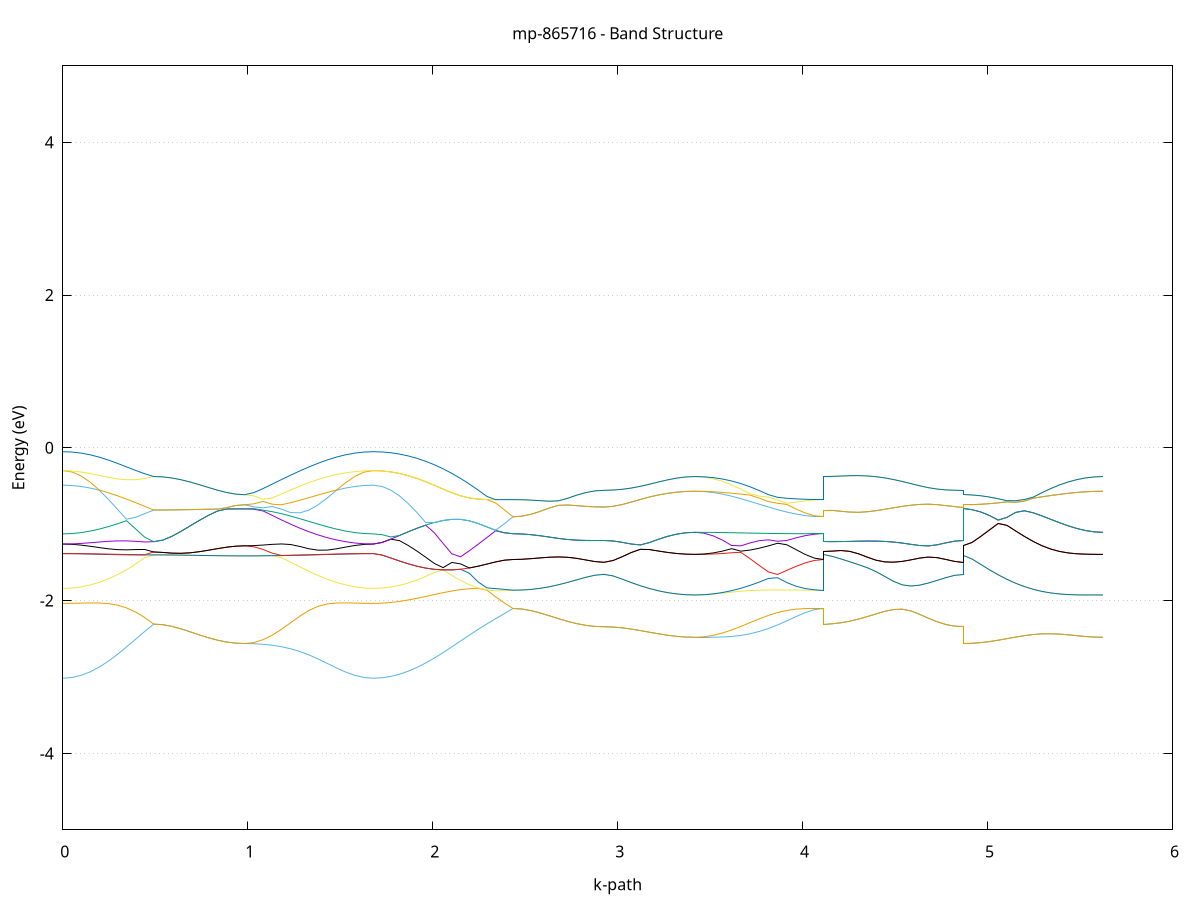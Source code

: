 set title 'mp-865716 - Band Structure'
set xlabel 'k-path'
set ylabel 'Energy (eV)'
set grid y
set yrange [-5:5]
set terminal png size 800,600
set output 'mp-865716_bands_gnuplot.png'
plot '-' using 1:2 with lines notitle, '-' using 1:2 with lines notitle, '-' using 1:2 with lines notitle, '-' using 1:2 with lines notitle, '-' using 1:2 with lines notitle, '-' using 1:2 with lines notitle, '-' using 1:2 with lines notitle, '-' using 1:2 with lines notitle, '-' using 1:2 with lines notitle, '-' using 1:2 with lines notitle, '-' using 1:2 with lines notitle, '-' using 1:2 with lines notitle, '-' using 1:2 with lines notitle, '-' using 1:2 with lines notitle, '-' using 1:2 with lines notitle, '-' using 1:2 with lines notitle, '-' using 1:2 with lines notitle, '-' using 1:2 with lines notitle, '-' using 1:2 with lines notitle, '-' using 1:2 with lines notitle, '-' using 1:2 with lines notitle, '-' using 1:2 with lines notitle, '-' using 1:2 with lines notitle, '-' using 1:2 with lines notitle, '-' using 1:2 with lines notitle, '-' using 1:2 with lines notitle, '-' using 1:2 with lines notitle, '-' using 1:2 with lines notitle, '-' using 1:2 with lines notitle, '-' using 1:2 with lines notitle, '-' using 1:2 with lines notitle, '-' using 1:2 with lines notitle, '-' using 1:2 with lines notitle, '-' using 1:2 with lines notitle, '-' using 1:2 with lines notitle, '-' using 1:2 with lines notitle, '-' using 1:2 with lines notitle, '-' using 1:2 with lines notitle, '-' using 1:2 with lines notitle, '-' using 1:2 with lines notitle, '-' using 1:2 with lines notitle, '-' using 1:2 with lines notitle, '-' using 1:2 with lines notitle, '-' using 1:2 with lines notitle, '-' using 1:2 with lines notitle, '-' using 1:2 with lines notitle, '-' using 1:2 with lines notitle, '-' using 1:2 with lines notitle
0.000000 -19.476373
0.049171 -19.475973
0.098341 -19.474773
0.147512 -19.472673
0.196682 -19.469873
0.245853 -19.466473
0.295023 -19.462573
0.344194 -19.458373
0.393364 -19.454173
0.442535 -19.450673
0.491705 -19.449073
0.491705 -19.449073
0.540876 -19.450673
0.590046 -19.454373
0.639217 -19.458973
0.688388 -19.463573
0.737558 -19.467973
0.786729 -19.471773
0.835899 -19.474873
0.885070 -19.477173
0.934240 -19.478573
0.983411 -19.478973
0.983411 -19.478973
1.033080 -19.478973
1.082750 -19.478873
1.132420 -19.478773
1.182090 -19.478473
1.231759 -19.478273
1.281429 -19.477973
1.331099 -19.477673
1.380769 -19.477373
1.430438 -19.477173
1.480108 -19.476873
1.529778 -19.476673
1.579448 -19.476573
1.629117 -19.476473
1.678787 -19.476373
1.678787 -19.476373
1.726009 -19.475873
1.773231 -19.474373
1.820453 -19.471873
1.867675 -19.468573
1.914897 -19.464473
1.962118 -19.459773
2.009340 -19.454573
2.056562 -19.449073
2.103784 -19.451473
2.151006 -19.465073
2.198228 -19.477373
2.245450 -19.488173
2.292672 -19.496873
2.339893 -19.503273
2.387115 -19.507073
2.434337 -19.508173
2.434337 -19.508173
2.483508 -19.508573
2.532678 -19.509673
2.581849 -19.511373
2.631019 -19.513373
2.680190 -19.515573
2.729360 -19.517573
2.778531 -19.519373
2.827701 -19.520773
2.876872 -19.521673
2.926042 -19.521973
2.926042 -19.521973
2.975213 -19.521673
3.024384 -19.520773
3.073554 -19.519373
3.122725 -19.517573
3.171895 -19.515473
3.221066 -19.513273
3.270236 -19.511173
3.319407 -19.509473
3.368577 -19.508373
3.417748 -19.507973
3.417748 -19.507973
3.467418 -19.508773
3.517087 -19.510873
3.566757 -19.513773
3.616427 -19.516773
3.666097 -19.519373
3.715766 -19.521173
3.765436 -19.521773
3.815106 -19.521173
3.864776 -19.519473
3.914445 -19.516873
3.964115 -19.513973
4.013785 -19.511073
4.063455 -19.508973
4.113124 -19.508173
4.113124 -19.449073
4.160346 -19.448573
4.207568 -19.447173
4.254790 -19.444873
4.302012 -19.441873
4.349234 -19.438373
4.396456 -19.438673
4.443677 -19.446373
4.490899 -19.456673
4.538121 -19.468373
4.585343 -19.480373
4.632565 -19.491773
4.679787 -19.501973
4.727009 -19.510373
4.774230 -19.516773
4.821452 -19.520573
4.868674 -19.521973
4.868674 -19.478973
4.915896 -19.478473
4.963118 -19.476973
5.010340 -19.474473
5.057562 -19.471073
5.104784 -19.466873
5.152005 -19.462073
5.199227 -19.456773
5.246449 -19.451173
5.293671 -19.449073
5.340893 -19.462973
5.388115 -19.475673
5.435337 -19.486773
5.482559 -19.495773
5.529780 -19.502473
5.577002 -19.506573
5.624224 -19.507973
e
0.000000 -19.476373
0.049171 -19.475973
0.098341 -19.474673
0.147512 -19.472473
0.196682 -19.469573
0.245853 -19.466073
0.295023 -19.461973
0.344194 -19.457673
0.393364 -19.453473
0.442535 -19.450273
0.491705 -19.449073
0.491705 -19.449073
0.540876 -19.450673
0.590046 -19.454373
0.639217 -19.458973
0.688388 -19.463573
0.737558 -19.467973
0.786729 -19.471773
0.835899 -19.474873
0.885070 -19.477173
0.934240 -19.478573
0.983411 -19.478973
0.983411 -19.478973
1.033080 -19.478073
1.082750 -19.475373
1.132420 -19.470973
1.182090 -19.465373
1.231759 -19.458873
1.281429 -19.452673
1.331099 -19.449173
1.380769 -19.451173
1.430438 -19.456873
1.480108 -19.463073
1.529778 -19.468573
1.579448 -19.472773
1.629117 -19.475473
1.678787 -19.476373
1.678787 -19.476373
1.726009 -19.475873
1.773231 -19.474373
1.820453 -19.471873
1.867675 -19.468573
1.914897 -19.464473
1.962118 -19.459773
2.009340 -19.454573
2.056562 -19.449073
2.103784 -19.446973
2.151006 -19.461273
2.198228 -19.474273
2.245450 -19.485673
2.292672 -19.495073
2.339893 -19.502073
2.387115 -19.506473
2.434337 -19.508173
2.434337 -19.508173
2.483508 -19.508573
2.532678 -19.509673
2.581849 -19.511373
2.631019 -19.513373
2.680190 -19.515573
2.729360 -19.517573
2.778531 -19.519373
2.827701 -19.520773
2.876872 -19.521673
2.926042 -19.521973
2.926042 -19.521973
2.975213 -19.521673
3.024384 -19.520773
3.073554 -19.519373
3.122725 -19.517573
3.171895 -19.515473
3.221066 -19.513273
3.270236 -19.511173
3.319407 -19.509473
3.368577 -19.508373
3.417748 -19.507973
3.417748 -19.507973
3.467418 -19.507973
3.517087 -19.508073
3.566757 -19.508073
3.616427 -19.508173
3.666097 -19.508273
3.715766 -19.508273
3.765436 -19.508373
3.815106 -19.508373
3.864776 -19.508373
3.914445 -19.508273
3.964115 -19.508273
4.013785 -19.508273
4.063455 -19.508173
4.113124 -19.508173
4.113124 -19.449073
4.160346 -19.448573
4.207568 -19.447173
4.254790 -19.444873
4.302012 -19.441873
4.349234 -19.438373
4.396456 -19.438673
4.443677 -19.446373
4.490899 -19.456673
4.538121 -19.468373
4.585343 -19.480373
4.632565 -19.491773
4.679787 -19.501973
4.727009 -19.510373
4.774230 -19.516773
4.821452 -19.520573
4.868674 -19.521973
4.868674 -19.478973
4.915896 -19.478473
4.963118 -19.476973
5.010340 -19.474473
5.057562 -19.471073
5.104784 -19.466873
5.152005 -19.462073
5.199227 -19.456773
5.246449 -19.451173
5.293671 -19.449073
5.340893 -19.462973
5.388115 -19.475673
5.435337 -19.486773
5.482559 -19.495773
5.529780 -19.502473
5.577002 -19.506573
5.624224 -19.507973
e
0.000000 -19.396073
0.049171 -19.396473
0.098341 -19.397973
0.147512 -19.400273
0.196682 -19.403373
0.245853 -19.407173
0.295023 -19.411473
0.344194 -19.415973
0.393364 -19.420373
0.442535 -19.423673
0.491705 -19.424873
0.491705 -19.424873
0.540876 -19.423273
0.590046 -19.419573
0.639217 -19.414873
0.688388 -19.410173
0.737558 -19.405673
0.786729 -19.401773
0.835899 -19.398573
0.885070 -19.396273
0.934240 -19.394773
0.983411 -19.394373
0.983411 -19.394373
1.033080 -19.395273
1.082750 -19.398173
1.132420 -19.402673
1.182090 -19.408473
1.231759 -19.415073
1.281429 -19.421373
1.331099 -19.424873
1.380769 -19.422573
1.430438 -19.416773
1.480108 -19.410273
1.529778 -19.404373
1.579448 -19.399873
1.629117 -19.396973
1.678787 -19.396073
1.678787 -19.396073
1.726009 -19.395973
1.773231 -19.395873
1.820453 -19.395673
1.867675 -19.395473
1.914897 -19.396473
1.962118 -19.409273
2.009340 -19.423073
2.056562 -19.437373
2.103784 -19.443473
2.151006 -19.437973
2.198228 -19.432673
2.245450 -19.427773
2.292672 -19.423473
2.339893 -19.420073
2.387115 -19.417873
2.434337 -19.417073
2.434337 -19.417073
2.483508 -19.416673
2.532678 -19.415473
2.581849 -19.413773
2.631019 -19.411673
2.680190 -19.409473
2.729360 -19.407373
2.778531 -19.405673
2.827701 -19.404273
2.876872 -19.403473
2.926042 -19.403173
2.926042 -19.403173
2.975213 -19.403473
3.024384 -19.404373
3.073554 -19.405673
3.122725 -19.407573
3.171895 -19.409773
3.221066 -19.411973
3.270236 -19.414173
3.319407 -19.415973
3.368577 -19.417173
3.417748 -19.417573
3.417748 -19.417573
3.467418 -19.417573
3.517087 -19.417573
3.566757 -19.417473
3.616427 -19.417473
3.666097 -19.417373
3.715766 -19.417373
3.765436 -19.417273
3.815106 -19.417273
3.864776 -19.417173
3.914445 -19.417173
3.964115 -19.417073
4.013785 -19.417073
4.063455 -19.417073
4.113124 -19.417073
4.113124 -19.424873
4.160346 -19.425073
4.207568 -19.425573
4.254790 -19.426673
4.302012 -19.428573
4.349234 -19.431673
4.396456 -19.432573
4.443677 -19.428273
4.490899 -19.423473
4.538121 -19.418473
4.585343 -19.413773
4.632565 -19.409473
4.679787 -19.405973
4.727009 -19.404073
4.774230 -19.403473
4.821452 -19.403273
4.868674 -19.403173
4.868674 -19.394373
4.915896 -19.394273
4.963118 -19.394173
5.010340 -19.394073
5.057562 -19.393873
5.104784 -19.393673
5.152005 -19.405773
5.199227 -19.419973
5.246449 -19.434573
5.293671 -19.445373
5.340893 -19.439573
5.388115 -19.434073
5.435337 -19.428973
5.482559 -19.424473
5.529780 -19.420873
5.577002 -19.418373
5.624224 -19.417573
e
0.000000 -19.396073
0.049171 -19.396473
0.098341 -19.397873
0.147512 -19.400073
0.196682 -19.403073
0.245853 -19.406673
0.295023 -19.410873
0.344194 -19.415273
0.393364 -19.419673
0.442535 -19.423273
0.491705 -19.424873
0.491705 -19.424873
0.540876 -19.423273
0.590046 -19.419573
0.639217 -19.414873
0.688388 -19.410173
0.737558 -19.405673
0.786729 -19.401773
0.835899 -19.398573
0.885070 -19.396273
0.934240 -19.394773
0.983411 -19.394373
0.983411 -19.394373
1.033080 -19.394373
1.082750 -19.394373
1.132420 -19.394473
1.182090 -19.394673
1.231759 -19.394773
1.281429 -19.394973
1.331099 -19.395173
1.380769 -19.395373
1.430438 -19.395573
1.480108 -19.395673
1.529778 -19.395873
1.579448 -19.395973
1.629117 -19.395973
1.678787 -19.396073
1.678787 -19.396073
1.726009 -19.395973
1.773231 -19.395873
1.820453 -19.395673
1.867675 -19.395473
1.914897 -19.395173
1.962118 -19.402573
2.009340 -19.417073
2.056562 -19.432073
2.103784 -19.443473
2.151006 -19.437973
2.198228 -19.432673
2.245450 -19.427773
2.292672 -19.423473
2.339893 -19.420073
2.387115 -19.417873
2.434337 -19.417073
2.434337 -19.417073
2.483508 -19.416673
2.532678 -19.415473
2.581849 -19.413773
2.631019 -19.411673
2.680190 -19.409473
2.729360 -19.407373
2.778531 -19.405673
2.827701 -19.404273
2.876872 -19.403473
2.926042 -19.403173
2.926042 -19.403173
2.975213 -19.403473
3.024384 -19.404273
3.073554 -19.405673
3.122725 -19.407573
3.171895 -19.409773
3.221066 -19.411973
3.270236 -19.414173
3.319407 -19.415973
3.368577 -19.417173
3.417748 -19.417573
3.417748 -19.417573
3.467418 -19.416673
3.517087 -19.414473
3.566757 -19.411373
3.616427 -19.408073
3.666097 -19.405273
3.715766 -19.403473
3.765436 -19.402773
3.815106 -19.403373
3.864776 -19.405173
3.914445 -19.407873
3.964115 -19.410973
4.013785 -19.414073
4.063455 -19.416273
4.113124 -19.417073
4.113124 -19.424873
4.160346 -19.425073
4.207568 -19.425573
4.254790 -19.426673
4.302012 -19.428573
4.349234 -19.431673
4.396456 -19.432573
4.443677 -19.428273
4.490899 -19.423473
4.538121 -19.418473
4.585343 -19.413773
4.632565 -19.409473
4.679787 -19.405973
4.727009 -19.404073
4.774230 -19.403473
4.821452 -19.403273
4.868674 -19.403173
4.868674 -19.394373
4.915896 -19.394273
4.963118 -19.394173
5.010340 -19.394073
5.057562 -19.393873
5.104784 -19.393673
5.152005 -19.405773
5.199227 -19.419973
5.246449 -19.434573
5.293671 -19.445373
5.340893 -19.439573
5.388115 -19.434073
5.435337 -19.428973
5.482559 -19.424473
5.529780 -19.420873
5.577002 -19.418373
5.624224 -19.417573
e
0.000000 -19.363173
0.049171 -19.363073
0.098341 -19.362973
0.147512 -19.362673
0.196682 -19.362273
0.245853 -19.361773
0.295023 -19.361273
0.344194 -19.360673
0.393364 -19.359973
0.442535 -19.359273
0.491705 -19.358573
0.491705 -19.358573
0.540876 -19.358573
0.590046 -19.358573
0.639217 -19.358573
0.688388 -19.358573
0.737558 -19.358573
0.786729 -19.358573
0.835899 -19.358573
0.885070 -19.358573
0.934240 -19.358573
0.983411 -19.358573
0.983411 -19.358573
1.033080 -19.358673
1.082750 -19.358773
1.132420 -19.359073
1.182090 -19.359473
1.231759 -19.359873
1.281429 -19.360373
1.331099 -19.360873
1.380769 -19.361373
1.430438 -19.361873
1.480108 -19.362273
1.529778 -19.362673
1.579448 -19.362973
1.629117 -19.363073
1.678787 -19.363173
1.678787 -19.363173
1.726009 -19.364573
1.773231 -19.368873
1.820453 -19.375873
1.867675 -19.385173
1.914897 -19.395173
1.962118 -19.394973
2.009340 -19.394773
2.056562 -19.394573
2.103784 -19.394573
2.151006 -19.394673
2.198228 -19.394973
2.245450 -19.395473
2.292672 -19.396073
2.339893 -19.396773
2.387115 -19.397373
2.434337 -19.397573
2.434337 -19.397573
2.483508 -19.397573
2.532678 -19.397573
2.581849 -19.397573
2.631019 -19.397573
2.680190 -19.397473
2.729360 -19.397373
2.778531 -19.397373
2.827701 -19.397173
2.876872 -19.397073
2.926042 -19.397073
2.926042 -19.397073
2.975213 -19.397173
3.024384 -19.397273
3.073554 -19.397373
3.122725 -19.397473
3.171895 -19.397573
3.221066 -19.397673
3.270236 -19.397773
3.319407 -19.397773
3.368577 -19.397873
3.417748 -19.397873
3.417748 -19.397873
3.467418 -19.397873
3.517087 -19.397873
3.566757 -19.397773
3.616427 -19.397773
3.666097 -19.397773
3.715766 -19.397773
3.765436 -19.397773
3.815106 -19.397673
3.864776 -19.397673
3.914445 -19.397673
3.964115 -19.397673
4.013785 -19.397673
4.063455 -19.397573
4.113124 -19.397573
4.113124 -19.358573
4.160346 -19.359873
4.207568 -19.363473
4.254790 -19.369073
4.302012 -19.376073
4.349234 -19.383473
4.396456 -19.390273
4.443677 -19.395373
4.490899 -19.398773
4.538121 -19.400673
4.585343 -19.401673
4.632565 -19.402073
4.679787 -19.401873
4.727009 -19.400673
4.774230 -19.398873
4.821452 -19.397573
4.868674 -19.397073
4.868674 -19.358573
4.915896 -19.360073
4.963118 -19.364473
5.010340 -19.371573
5.057562 -19.381173
5.104784 -19.392673
5.152005 -19.393573
5.199227 -19.393473
5.246449 -19.393473
5.293671 -19.393573
5.340893 -19.393873
5.388115 -19.394273
5.435337 -19.394973
5.482559 -19.395873
5.529780 -19.396773
5.577002 -19.397573
5.624224 -19.397873
e
0.000000 -19.354073
0.049171 -19.354073
0.098341 -19.354273
0.147512 -19.354573
0.196682 -19.354873
0.245853 -19.355373
0.295023 -19.355973
0.344194 -19.356573
0.393364 -19.357173
0.442535 -19.357873
0.491705 -19.358573
0.491705 -19.358573
0.540876 -19.358573
0.590046 -19.358573
0.639217 -19.358573
0.688388 -19.358573
0.737558 -19.358573
0.786729 -19.358573
0.835899 -19.358573
0.885070 -19.358573
0.934240 -19.358573
0.983411 -19.358573
0.983411 -19.358573
1.033080 -19.358473
1.082750 -19.358373
1.132420 -19.358073
1.182090 -19.357773
1.231759 -19.357273
1.281429 -19.356773
1.331099 -19.356273
1.380769 -19.355773
1.430438 -19.355373
1.480108 -19.354873
1.529778 -19.354573
1.579448 -19.354273
1.629117 -19.354073
1.678787 -19.354073
1.678787 -19.354073
1.726009 -19.355573
1.773231 -19.360073
1.820453 -19.367373
1.867675 -19.377173
1.914897 -19.389073
1.962118 -19.394973
2.009340 -19.394773
2.056562 -19.394573
2.103784 -19.394573
2.151006 -19.394673
2.198228 -19.394973
2.245450 -19.395473
2.292672 -19.396073
2.339893 -19.396773
2.387115 -19.397373
2.434337 -19.397573
2.434337 -19.397573
2.483508 -19.397573
2.532678 -19.397573
2.581849 -19.397573
2.631019 -19.397573
2.680190 -19.397473
2.729360 -19.397373
2.778531 -19.397373
2.827701 -19.397173
2.876872 -19.397073
2.926042 -19.397073
2.926042 -19.397073
2.975213 -19.397173
3.024384 -19.397273
3.073554 -19.397373
3.122725 -19.397473
3.171895 -19.397573
3.221066 -19.397673
3.270236 -19.397773
3.319407 -19.397773
3.368577 -19.397873
3.417748 -19.397873
3.417748 -19.397873
3.467418 -19.397873
3.517087 -19.397773
3.566757 -19.397673
3.616427 -19.397673
3.666097 -19.397573
3.715766 -19.397473
3.765436 -19.397473
3.815106 -19.397473
3.864776 -19.397473
3.914445 -19.397473
3.964115 -19.397573
4.013785 -19.397573
4.063455 -19.397573
4.113124 -19.397573
4.113124 -19.358573
4.160346 -19.359873
4.207568 -19.363473
4.254790 -19.369073
4.302012 -19.376073
4.349234 -19.383473
4.396456 -19.390273
4.443677 -19.395373
4.490899 -19.398773
4.538121 -19.400673
4.585343 -19.401673
4.632565 -19.402073
4.679787 -19.401873
4.727009 -19.400673
4.774230 -19.398873
4.821452 -19.397573
4.868674 -19.397073
4.868674 -19.358573
4.915896 -19.360073
4.963118 -19.364473
5.010340 -19.371573
5.057562 -19.381173
5.104784 -19.392673
5.152005 -19.393573
5.199227 -19.393473
5.246449 -19.393373
5.293671 -19.393573
5.340893 -19.393873
5.388115 -19.394273
5.435337 -19.394973
5.482559 -19.395873
5.529780 -19.396773
5.577002 -19.397573
5.624224 -19.397873
e
0.000000 -13.237373
0.049171 -13.234073
0.098341 -13.224373
0.147512 -13.208473
0.196682 -13.186773
0.245853 -13.159673
0.295023 -13.127973
0.344194 -13.092473
0.393364 -13.054173
0.442535 -13.014373
0.491705 -12.974473
0.491705 -12.974473
0.540876 -12.975973
0.590046 -12.980073
0.639217 -12.986273
0.688388 -12.993673
0.737558 -13.001573
0.786729 -13.009073
0.835899 -13.015573
0.885070 -13.020573
0.934240 -13.023773
0.983411 -13.024773
0.983411 -13.024773
1.033080 -13.026673
1.082750 -13.032173
1.132420 -13.041573
1.182090 -13.054873
1.231759 -13.071973
1.281429 -13.092473
1.331099 -13.115773
1.380769 -13.140573
1.430438 -13.165573
1.480108 -13.188873
1.529778 -13.208873
1.579448 -13.224373
1.629117 -13.234073
1.678787 -13.237373
1.678787 -13.237373
1.726009 -13.233673
1.773231 -13.222673
1.820453 -13.204673
1.867675 -13.180273
1.914897 -13.150073
1.962118 -13.115173
2.009340 -13.076373
2.056562 -13.034973
2.103784 -12.991973
2.151006 -12.948673
2.198228 -12.906273
2.245450 -12.865873
2.292672 -12.828473
2.339893 -12.794973
2.387115 -12.766273
2.434337 -12.744273
2.434337 -12.744273
2.483508 -12.761273
2.532678 -12.778573
2.581849 -12.794973
2.631019 -12.810073
2.680190 -12.823473
2.729360 -12.834873
2.778531 -12.844073
2.827701 -12.850873
2.876872 -12.854973
2.926042 -12.856373
2.926042 -12.856373
2.975213 -12.854973
3.024384 -12.850873
3.073554 -12.844073
3.122725 -12.834973
3.171895 -12.823673
3.221066 -12.810573
3.270236 -12.796173
3.319407 -12.781073
3.368577 -12.767173
3.417748 -12.759973
3.417748 -12.759973
3.467418 -12.772873
3.517087 -12.794173
3.566757 -12.814773
3.616427 -12.832273
3.666097 -12.845473
3.715766 -12.853773
3.765436 -12.856673
3.815106 -12.853873
3.864776 -12.845473
3.914445 -12.832073
3.964115 -12.814173
4.013785 -12.792773
4.063455 -12.768773
4.113124 -12.744273
4.113124 -12.974473
4.160346 -12.971873
4.207568 -12.963973
4.254790 -12.951473
4.302012 -12.934873
4.349234 -12.915473
4.396456 -12.894673
4.443677 -12.874473
4.490899 -12.857573
4.538121 -12.846373
4.585343 -12.841673
4.632565 -12.842073
4.679787 -12.845273
4.727009 -12.849373
4.774230 -12.852973
4.821452 -12.855473
4.868674 -12.856373
4.868674 -13.024773
4.915896 -13.021873
4.963118 -13.013373
5.010340 -12.999473
5.057562 -12.980773
5.104784 -12.957973
5.152005 -12.931973
5.199227 -12.903773
5.246449 -12.874473
5.293671 -12.845073
5.340893 -12.816873
5.388115 -12.790773
5.435337 -12.767973
5.482559 -12.749173
5.529780 -12.754673
5.577002 -12.758673
5.624224 -12.759973
e
0.000000 -12.836573
0.049171 -12.836373
0.098341 -12.836073
0.147512 -12.836273
0.196682 -12.838073
0.245853 -12.843473
0.295023 -12.854973
0.344194 -12.874473
0.393364 -12.902273
0.442535 -12.936373
0.491705 -12.974473
0.491705 -12.974473
0.540876 -12.975973
0.590046 -12.980073
0.639217 -12.986273
0.688388 -12.993673
0.737558 -13.001573
0.786729 -13.009073
0.835899 -13.015573
0.885070 -13.020573
0.934240 -13.023773
0.983411 -13.024773
0.983411 -13.024773
1.033080 -13.020773
1.082750 -13.008973
1.132420 -12.990173
1.182090 -12.965573
1.231759 -12.937173
1.281429 -12.907473
1.331099 -12.880073
1.380769 -12.858473
1.430438 -12.844873
1.480108 -12.838473
1.529778 -12.836273
1.579448 -12.836073
1.629117 -12.836373
1.678787 -12.836573
1.678787 -12.836573
1.726009 -12.834573
1.773231 -12.828873
1.820453 -12.819573
1.867675 -12.807373
1.914897 -12.792873
1.962118 -12.776973
2.009340 -12.760473
2.056562 -12.744573
2.103784 -12.730173
2.151006 -12.718273
2.198228 -12.712873
2.245450 -12.723573
2.292672 -12.732373
2.339893 -12.738873
2.387115 -12.742973
2.434337 -12.744273
2.434337 -12.744273
2.483508 -12.761273
2.532678 -12.778573
2.581849 -12.794973
2.631019 -12.810073
2.680190 -12.823473
2.729360 -12.834873
2.778531 -12.844073
2.827701 -12.850873
2.876872 -12.854973
2.926042 -12.856373
2.926042 -12.856373
2.975213 -12.854973
3.024384 -12.850873
3.073554 -12.844073
3.122725 -12.834973
3.171895 -12.823673
3.221066 -12.810573
3.270236 -12.796173
3.319407 -12.781073
3.368577 -12.767173
3.417748 -12.759973
3.417748 -12.759973
3.467418 -12.759873
3.517087 -12.759273
3.566757 -12.758273
3.616427 -12.757073
3.666097 -12.755573
3.715766 -12.753973
3.765436 -12.752173
3.815106 -12.750473
3.864776 -12.748773
3.914445 -12.747273
3.964115 -12.745973
4.013785 -12.745073
4.063455 -12.744473
4.113124 -12.744273
4.113124 -12.974473
4.160346 -12.971873
4.207568 -12.963973
4.254790 -12.951473
4.302012 -12.934873
4.349234 -12.915473
4.396456 -12.894673
4.443677 -12.874473
4.490899 -12.857573
4.538121 -12.846373
4.585343 -12.841673
4.632565 -12.842073
4.679787 -12.845273
4.727009 -12.849373
4.774230 -12.852973
4.821452 -12.855473
4.868674 -12.856373
4.868674 -13.024773
4.915896 -13.021873
4.963118 -13.013373
5.010340 -12.999473
5.057562 -12.980773
5.104784 -12.957973
5.152005 -12.931973
5.199227 -12.903773
5.246449 -12.874473
5.293671 -12.845073
5.340893 -12.816873
5.388115 -12.790773
5.435337 -12.767973
5.482559 -12.749173
5.529780 -12.754673
5.577002 -12.758673
5.624224 -12.759973
e
0.000000 -12.602873
0.049171 -12.605773
0.098341 -12.614273
0.147512 -12.627373
0.196682 -12.643473
0.245853 -12.660173
0.295023 -12.674273
0.344194 -12.682973
0.393364 -12.685373
0.442535 -12.682473
0.491705 -12.675773
0.491705 -12.675773
0.540876 -12.674273
0.590046 -12.669773
0.639217 -12.663073
0.688388 -12.654973
0.737558 -12.646373
0.786729 -12.638173
0.835899 -12.630973
0.885070 -12.625473
0.934240 -12.621973
0.983411 -12.620773
0.983411 -12.620773
1.033080 -12.623473
1.082750 -12.630973
1.132420 -12.642273
1.182090 -12.655773
1.231759 -12.669273
1.281429 -12.680073
1.331099 -12.685373
1.380769 -12.682473
1.430438 -12.670673
1.480108 -12.652973
1.529778 -12.633873
1.579448 -12.617473
1.629117 -12.606673
1.678787 -12.602873
1.678787 -12.602873
1.726009 -12.604173
1.773231 -12.608273
1.820453 -12.614773
1.867675 -12.623573
1.914897 -12.634273
1.962118 -12.646473
2.009340 -12.659773
2.056562 -12.673473
2.103784 -12.687273
2.151006 -12.700573
2.198228 -12.712873
2.245450 -12.723573
2.292672 -12.732373
2.339893 -12.738873
2.387115 -12.742973
2.434337 -12.742773
2.434337 -12.742773
2.483508 -12.725673
2.532678 -12.708273
2.581849 -12.691673
2.631019 -12.676373
2.680190 -12.662673
2.729360 -12.650873
2.778531 -12.641473
2.827701 -12.634473
2.876872 -12.630273
2.926042 -12.628873
2.926042 -12.628873
2.975213 -12.630173
3.024384 -12.634173
3.073554 -12.640773
3.122725 -12.649673
3.171895 -12.660773
3.221066 -12.673673
3.270236 -12.687973
3.319407 -12.702873
3.368577 -12.716673
3.417748 -12.723773
3.417748 -12.723773
3.467418 -12.724073
3.517087 -12.724773
3.566757 -12.725873
3.616427 -12.727373
3.666097 -12.729173
3.715766 -12.731173
3.765436 -12.733273
3.815106 -12.735373
3.864776 -12.737373
3.914445 -12.739173
3.964115 -12.740673
4.013785 -12.741873
4.063455 -12.742573
4.113124 -12.742773
4.113124 -12.675773
4.160346 -12.676873
4.207568 -12.679973
4.254790 -12.684973
4.302012 -12.691273
4.349234 -12.698173
4.396456 -12.704773
4.443677 -12.709473
4.490899 -12.710273
4.538121 -12.705373
4.585343 -12.694573
4.632565 -12.679973
4.679787 -12.664173
4.727009 -12.649773
4.774230 -12.638473
4.821452 -12.631273
4.868674 -12.628873
4.868674 -12.620773
4.915896 -12.622173
4.963118 -12.626073
5.010340 -12.632473
5.057562 -12.641173
5.104784 -12.651673
5.152005 -12.663673
5.199227 -12.676773
5.246449 -12.690273
5.293671 -12.703873
5.340893 -12.716973
5.388115 -12.728973
5.435337 -12.739573
5.482559 -12.748273
5.529780 -12.735273
5.577002 -12.726673
5.624224 -12.723773
e
0.000000 -12.602873
0.049171 -12.603873
0.098341 -12.606973
0.147512 -12.611873
0.196682 -12.618673
0.245853 -12.626873
0.295023 -12.636273
0.344194 -12.646373
0.393364 -12.656773
0.442535 -12.666873
0.491705 -12.675773
0.491705 -12.675773
0.540876 -12.674273
0.590046 -12.669773
0.639217 -12.663073
0.688388 -12.654973
0.737558 -12.646373
0.786729 -12.638173
0.835899 -12.630973
0.885070 -12.625473
0.934240 -12.621973
0.983411 -12.620773
0.983411 -12.620773
1.033080 -12.620573
1.082750 -12.619873
1.132420 -12.618873
1.182090 -12.617473
1.231759 -12.615773
1.281429 -12.613873
1.331099 -12.611873
1.380769 -12.609873
1.430438 -12.607973
1.480108 -12.606273
1.529778 -12.604873
1.579448 -12.603773
1.629117 -12.603073
1.678787 -12.602873
1.678787 -12.602873
1.726009 -12.604173
1.773231 -12.608273
1.820453 -12.614773
1.867675 -12.623573
1.914897 -12.634273
1.962118 -12.646473
2.009340 -12.659773
2.056562 -12.673473
2.103784 -12.687273
2.151006 -12.700573
2.198228 -12.709873
2.245450 -12.705773
2.292672 -12.706573
2.339893 -12.712873
2.387115 -12.724973
2.434337 -12.742773
2.434337 -12.742773
2.483508 -12.725673
2.532678 -12.708273
2.581849 -12.691673
2.631019 -12.676373
2.680190 -12.662673
2.729360 -12.650873
2.778531 -12.641473
2.827701 -12.634473
2.876872 -12.630273
2.926042 -12.628873
2.926042 -12.628873
2.975213 -12.630173
3.024384 -12.634173
3.073554 -12.640773
3.122725 -12.649673
3.171895 -12.660773
3.221066 -12.673673
3.270236 -12.687973
3.319407 -12.702873
3.368577 -12.716673
3.417748 -12.723773
3.417748 -12.723773
3.467418 -12.710973
3.517087 -12.689673
3.566757 -12.669273
3.616427 -12.651973
3.666097 -12.638973
3.715766 -12.630973
3.765436 -12.628473
3.815106 -12.631673
3.864776 -12.640373
3.914445 -12.654173
3.964115 -12.672373
4.013785 -12.694073
4.063455 -12.718173
4.113124 -12.742773
4.113124 -12.675773
4.160346 -12.676873
4.207568 -12.679973
4.254790 -12.684973
4.302012 -12.691273
4.349234 -12.698173
4.396456 -12.704773
4.443677 -12.709473
4.490899 -12.710273
4.538121 -12.705373
4.585343 -12.694573
4.632565 -12.679973
4.679787 -12.664173
4.727009 -12.649773
4.774230 -12.638473
4.821452 -12.631273
4.868674 -12.628873
4.868674 -12.620773
4.915896 -12.622173
4.963118 -12.626073
5.010340 -12.632473
5.057562 -12.641173
5.104784 -12.651673
5.152005 -12.663673
5.199227 -12.676773
5.246449 -12.690273
5.293671 -12.703873
5.340893 -12.716973
5.388115 -12.728973
5.435337 -12.739573
5.482559 -12.748273
5.529780 -12.735273
5.577002 -12.726673
5.624224 -12.723773
e
0.000000 -3.016073
0.049171 -3.006673
0.098341 -2.978673
0.147512 -2.932873
0.196682 -2.870673
0.245853 -2.793973
0.295023 -2.705373
0.344194 -2.608073
0.393364 -2.506173
0.442535 -2.404273
0.491705 -2.307473
0.491705 -2.307473
0.540876 -2.315273
0.590046 -2.337173
0.639217 -2.369773
0.688388 -2.408173
0.737558 -2.448073
0.786729 -2.485573
0.835899 -2.517573
0.885070 -2.541873
0.934240 -2.556973
0.983411 -2.562173
0.983411 -2.562173
1.033080 -2.564473
1.082750 -2.571673
1.132420 -2.584373
1.182090 -2.603573
1.231759 -2.630473
1.281429 -2.666173
1.331099 -2.711173
1.380769 -2.764373
1.430438 -2.822973
1.480108 -2.882073
1.529778 -2.935873
1.579448 -2.978873
1.629117 -3.006573
1.678787 -3.016073
1.678787 -3.016073
1.726009 -3.010173
1.773231 -2.992573
1.820453 -2.963673
1.867675 -2.924073
1.914897 -2.874673
1.962118 -2.816573
2.009340 -2.751273
2.056562 -2.680273
2.103784 -2.605373
2.151006 -2.528673
2.198228 -2.452073
2.245450 -2.377373
2.292672 -2.305873
2.339893 -2.237573
2.387115 -2.170973
2.434337 -2.103173
2.434337 -2.103173
2.483508 -2.110573
2.532678 -2.131473
2.581849 -2.162373
2.631019 -2.198873
2.680190 -2.236373
2.729360 -2.271373
2.778531 -2.301173
2.827701 -2.323673
2.876872 -2.337673
2.926042 -2.342373
2.926042 -2.342373
2.975213 -2.345973
3.024384 -2.356373
3.073554 -2.372373
3.122725 -2.392273
3.171895 -2.413773
3.221066 -2.434773
3.270236 -2.453373
3.319407 -2.467873
3.368577 -2.476973
3.417748 -2.480173
3.417748 -2.480173
3.467418 -2.480173
3.517087 -2.479473
3.566757 -2.476473
3.616427 -2.469173
3.666097 -2.455573
3.715766 -2.434073
3.765436 -2.404073
3.815106 -2.365173
3.864776 -2.318373
3.914445 -2.265273
3.964115 -2.209573
4.013785 -2.157373
4.063455 -2.118173
4.113124 -2.103173
4.113124 -2.307473
4.160346 -2.303073
4.207568 -2.290173
4.254790 -2.269473
4.302012 -2.241873
4.349234 -2.209273
4.396456 -2.174373
4.443677 -2.141273
4.490899 -2.116873
4.538121 -2.112073
4.585343 -2.135273
4.632565 -2.179573
4.679787 -2.230173
4.727009 -2.276373
4.774230 -2.312273
4.821452 -2.334773
4.868674 -2.342373
4.868674 -2.562173
4.915896 -2.559073
4.963118 -2.550273
5.010340 -2.536373
5.057562 -2.518473
5.104784 -2.498173
5.152005 -2.477473
5.199227 -2.458673
5.246449 -2.443973
5.293671 -2.435273
5.340893 -2.433573
5.388115 -2.438273
5.435337 -2.447673
5.482559 -2.459173
5.529780 -2.469973
5.577002 -2.477473
5.624224 -2.480173
e
0.000000 -2.036473
0.049171 -2.035373
0.098341 -2.032873
0.147512 -2.030473
0.196682 -2.031273
0.245853 -2.039273
0.295023 -2.059173
0.344194 -2.095073
0.393364 -2.149173
0.442535 -2.220973
0.491705 -2.307473
0.491705 -2.307473
0.540876 -2.315273
0.590046 -2.337173
0.639217 -2.369773
0.688388 -2.408173
0.737558 -2.448073
0.786729 -2.485573
0.835899 -2.517573
0.885070 -2.541873
0.934240 -2.556973
0.983411 -2.562173
0.983411 -2.562173
1.033080 -2.549373
1.082750 -2.511873
1.132420 -2.452573
1.182090 -2.376273
1.231759 -2.290073
1.281429 -2.203773
1.331099 -2.128373
1.380769 -2.073773
1.430438 -2.042973
1.480108 -2.031173
1.529778 -2.029973
1.579448 -2.032673
1.629117 -2.035373
1.678787 -2.036473
1.678787 -2.036473
1.726009 -2.033473
1.773231 -2.024673
1.820453 -2.010573
1.867675 -1.991973
1.914897 -1.969773
1.962118 -1.945373
2.009340 -1.920273
2.056562 -1.895973
2.103784 -1.874273
2.151006 -1.856573
2.198228 -1.844373
2.245450 -1.838873
2.292672 -1.862873
2.339893 -1.950373
2.387115 -2.030673
2.434337 -2.103173
2.434337 -2.103173
2.483508 -2.110573
2.532678 -2.131473
2.581849 -2.162373
2.631019 -2.198873
2.680190 -2.236373
2.729360 -2.271373
2.778531 -2.301173
2.827701 -2.323673
2.876872 -2.337673
2.926042 -2.342373
2.926042 -2.342373
2.975213 -2.345973
3.024384 -2.356373
3.073554 -2.372373
3.122725 -2.392273
3.171895 -2.413773
3.221066 -2.434773
3.270236 -2.453373
3.319407 -2.467873
3.368577 -2.476973
3.417748 -2.480173
3.417748 -2.480173
3.467418 -2.473673
3.517087 -2.454673
3.566757 -2.424373
3.616427 -2.384673
3.666097 -2.338273
3.715766 -2.288573
3.765436 -2.239273
3.815106 -2.194073
3.864776 -2.156473
3.914445 -2.128873
3.964115 -2.112073
4.013785 -2.104773
4.063455 -2.103173
4.113124 -2.103173
4.113124 -2.307473
4.160346 -2.303073
4.207568 -2.290173
4.254790 -2.269473
4.302012 -2.241873
4.349234 -2.209273
4.396456 -2.174373
4.443677 -2.141273
4.490899 -2.116873
4.538121 -2.112073
4.585343 -2.135273
4.632565 -2.179573
4.679787 -2.230173
4.727009 -2.276373
4.774230 -2.312273
4.821452 -2.334773
4.868674 -2.342373
4.868674 -2.562173
4.915896 -2.559073
4.963118 -2.550273
5.010340 -2.536373
5.057562 -2.518473
5.104784 -2.498173
5.152005 -2.477473
5.199227 -2.458673
5.246449 -2.443973
5.293671 -2.435273
5.340893 -2.433573
5.388115 -2.438273
5.435337 -2.447673
5.482559 -2.459173
5.529780 -2.469973
5.577002 -2.477473
5.624224 -2.480173
e
0.000000 -1.840073
0.049171 -1.835173
0.098341 -1.820273
0.147512 -1.795473
0.196682 -1.760773
0.245853 -1.716073
0.295023 -1.661373
0.344194 -1.596573
0.393364 -1.522073
0.442535 -1.439973
0.491705 -1.401573
0.491705 -1.401573
0.540876 -1.401873
0.590046 -1.402873
0.639217 -1.404373
0.688388 -1.406173
0.737558 -1.408273
0.786729 -1.410273
0.835899 -1.412073
0.885070 -1.413573
0.934240 -1.414473
0.983411 -1.414773
0.983411 -1.414773
1.033080 -1.414473
1.082750 -1.413673
1.132420 -1.412473
1.182090 -1.436073
1.231759 -1.496873
1.281429 -1.557873
1.331099 -1.616573
1.380769 -1.671073
1.430438 -1.719973
1.480108 -1.761673
1.529778 -1.795373
1.579448 -1.819973
1.629117 -1.835073
1.678787 -1.840073
1.678787 -1.840073
1.726009 -1.835673
1.773231 -1.822373
1.820453 -1.800373
1.867675 -1.769873
1.914897 -1.731073
1.962118 -1.684173
2.009340 -1.629773
2.056562 -1.598673
2.103784 -1.670673
2.151006 -1.737073
2.198228 -1.791873
2.245450 -1.832873
2.292672 -1.859273
2.339893 -1.871473
2.387115 -1.871673
2.434337 -1.863973
2.434337 -1.863973
2.483508 -1.861373
2.532678 -1.853173
2.581849 -1.838873
2.631019 -1.818373
2.680190 -1.792273
2.729360 -1.761673
2.778531 -1.728373
2.827701 -1.695173
2.876872 -1.667773
2.926042 -1.656173
2.926042 -1.656173
2.975213 -1.676773
3.024384 -1.718673
3.073554 -1.763573
3.122725 -1.805273
3.171895 -1.841573
3.221066 -1.871873
3.270236 -1.895573
3.319407 -1.912673
3.368577 -1.922973
3.417748 -1.926373
3.417748 -1.926373
3.467418 -1.922973
3.517087 -1.913973
3.566757 -1.901573
3.616427 -1.888573
3.666097 -1.877373
3.715766 -1.868973
3.765436 -1.863773
3.815106 -1.861073
3.864776 -1.860373
3.914445 -1.860873
3.964115 -1.861973
4.013785 -1.863073
4.063455 -1.863773
4.113124 -1.863973
4.113124 -1.401573
4.160346 -1.420873
4.207568 -1.454673
4.254790 -1.491273
4.302012 -1.528573
4.349234 -1.569173
4.396456 -1.619773
4.443677 -1.682773
4.490899 -1.746673
4.538121 -1.793473
4.585343 -1.809573
4.632565 -1.797773
4.679787 -1.770173
4.727009 -1.735573
4.774230 -1.699773
4.821452 -1.669373
4.868674 -1.656173
4.868674 -1.414773
4.915896 -1.455673
4.963118 -1.525673
5.010340 -1.596273
5.057562 -1.662073
5.104784 -1.721273
5.152005 -1.772873
5.199227 -1.816473
5.246449 -1.851873
5.293671 -1.879373
5.340893 -1.899373
5.388115 -1.912873
5.435337 -1.920873
5.482559 -1.924873
5.529780 -1.926273
5.577002 -1.926473
5.624224 -1.926373
e
0.000000 -1.384573
0.049171 -1.385373
0.098341 -1.387473
0.147512 -1.390373
0.196682 -1.393673
0.245853 -1.396773
0.295023 -1.399273
0.344194 -1.401073
0.393364 -1.402073
0.442535 -1.402173
0.491705 -1.401573
0.491705 -1.401573
0.540876 -1.401873
0.590046 -1.402873
0.639217 -1.404373
0.688388 -1.406173
0.737558 -1.408273
0.786729 -1.410273
0.835899 -1.412073
0.885070 -1.413573
0.934240 -1.414473
0.983411 -1.414773
0.983411 -1.414773
1.033080 -1.414373
1.082750 -1.413273
1.132420 -1.411473
1.182090 -1.410673
1.231759 -1.408573
1.281429 -1.406173
1.331099 -1.403373
1.380769 -1.400373
1.430438 -1.396973
1.480108 -1.393573
1.529778 -1.390273
1.579448 -1.387373
1.629117 -1.385273
1.678787 -1.384573
1.678787 -1.384573
1.726009 -1.403473
1.773231 -1.441373
1.820453 -1.481573
1.867675 -1.518473
1.914897 -1.549773
1.962118 -1.574073
2.009340 -1.590573
2.056562 -1.598673
2.103784 -1.598173
2.151006 -1.589373
2.198228 -1.642573
2.245450 -1.754873
2.292672 -1.833173
2.339893 -1.842573
2.387115 -1.852973
2.434337 -1.863973
2.434337 -1.863973
2.483508 -1.861373
2.532678 -1.853173
2.581849 -1.838873
2.631019 -1.818373
2.680190 -1.792273
2.729360 -1.761673
2.778531 -1.728373
2.827701 -1.695173
2.876872 -1.667773
2.926042 -1.656173
2.926042 -1.656173
2.975213 -1.676773
3.024384 -1.718673
3.073554 -1.763573
3.122725 -1.805273
3.171895 -1.841573
3.221066 -1.871873
3.270236 -1.895573
3.319407 -1.912673
3.368577 -1.922973
3.417748 -1.926373
3.417748 -1.926373
3.467418 -1.922773
3.517087 -1.912073
3.566757 -1.894373
3.616427 -1.869773
3.666097 -1.838473
3.715766 -1.800973
3.765436 -1.757673
3.815106 -1.709673
3.864776 -1.700473
3.914445 -1.763573
3.964115 -1.811073
4.013785 -1.842173
4.063455 -1.858873
4.113124 -1.863973
4.113124 -1.401573
4.160346 -1.420873
4.207568 -1.454673
4.254790 -1.491273
4.302012 -1.528573
4.349234 -1.569173
4.396456 -1.619773
4.443677 -1.682773
4.490899 -1.746673
4.538121 -1.793473
4.585343 -1.809573
4.632565 -1.797773
4.679787 -1.770173
4.727009 -1.735573
4.774230 -1.699773
4.821452 -1.669373
4.868674 -1.656173
4.868674 -1.414773
4.915896 -1.455673
4.963118 -1.525673
5.010340 -1.596273
5.057562 -1.662073
5.104784 -1.721273
5.152005 -1.772873
5.199227 -1.816473
5.246449 -1.851873
5.293671 -1.879373
5.340893 -1.899373
5.388115 -1.912873
5.435337 -1.920873
5.482559 -1.924873
5.529780 -1.926273
5.577002 -1.926473
5.624224 -1.926373
e
0.000000 -1.384573
0.049171 -1.384873
0.098341 -1.385873
0.147512 -1.387273
0.196682 -1.389273
0.245853 -1.391473
0.295023 -1.393873
0.344194 -1.396273
0.393364 -1.398473
0.442535 -1.400273
0.491705 -1.363273
0.491705 -1.363273
0.540876 -1.369473
0.590046 -1.378573
0.639217 -1.380773
0.688388 -1.374173
0.737558 -1.359973
0.786729 -1.340873
0.835899 -1.320073
0.885070 -1.301073
0.934240 -1.287673
0.983411 -1.282773
0.983411 -1.282773
1.033080 -1.295373
1.082750 -1.329673
1.132420 -1.378773
1.182090 -1.409173
1.231759 -1.406273
1.281429 -1.403073
1.331099 -1.399773
1.380769 -1.396373
1.430438 -1.393173
1.480108 -1.390373
1.529778 -1.387873
1.579448 -1.386073
1.629117 -1.384973
1.678787 -1.384573
1.678787 -1.384573
1.726009 -1.403473
1.773231 -1.441373
1.820453 -1.481573
1.867675 -1.518473
1.914897 -1.549773
1.962118 -1.574073
2.009340 -1.590573
2.056562 -1.595373
2.103784 -1.598173
2.151006 -1.589373
2.198228 -1.572773
2.245450 -1.549573
2.292672 -1.521973
2.339893 -1.493673
2.387115 -1.470973
2.434337 -1.461973
2.434337 -1.461973
2.483508 -1.458873
2.532678 -1.450773
2.581849 -1.440673
2.631019 -1.432073
2.680190 -1.428473
2.729360 -1.432973
2.778531 -1.446873
2.827701 -1.467773
2.876872 -1.488873
2.926042 -1.498473
2.926042 -1.498473
2.975213 -1.475273
3.024384 -1.425673
3.073554 -1.370773
3.122725 -1.328573
3.171895 -1.331773
3.221066 -1.351273
3.270236 -1.369373
3.319407 -1.383273
3.368577 -1.391773
3.417748 -1.394673
3.417748 -1.394673
3.467418 -1.393573
3.517087 -1.389873
3.566757 -1.383473
3.616427 -1.373673
3.666097 -1.367673
3.715766 -1.450573
3.765436 -1.539573
3.815106 -1.624373
3.864776 -1.657973
3.914445 -1.604573
3.964115 -1.552673
4.013785 -1.506873
4.063455 -1.474173
4.113124 -1.461973
4.113124 -1.363273
4.160346 -1.352173
4.207568 -1.344573
4.254790 -1.355273
4.302012 -1.386673
4.349234 -1.430473
4.396456 -1.470473
4.443677 -1.492973
4.490899 -1.497173
4.538121 -1.486973
4.585343 -1.466873
4.632565 -1.443873
4.679787 -1.430173
4.727009 -1.437673
4.774230 -1.461173
4.821452 -1.486673
4.868674 -1.498473
4.868674 -1.282773
4.915896 -1.238873
4.963118 -1.159873
5.010340 -1.074973
5.057562 -0.990473
5.104784 -1.015173
5.152005 -1.088073
5.199227 -1.159573
5.246449 -1.225073
5.293671 -1.280873
5.340893 -1.324473
5.388115 -1.355673
5.435337 -1.375573
5.482559 -1.386773
5.529780 -1.392073
5.577002 -1.394173
5.624224 -1.394673
e
0.000000 -1.259473
0.049171 -1.263073
0.098341 -1.273273
0.147512 -1.288473
0.196682 -1.305773
0.245853 -1.321773
0.295023 -1.332473
0.344194 -1.335573
0.393364 -1.331873
0.442535 -1.330373
0.491705 -1.363273
0.491705 -1.363273
0.540876 -1.369473
0.590046 -1.378573
0.639217 -1.380773
0.688388 -1.374173
0.737558 -1.359973
0.786729 -1.340873
0.835899 -1.320073
0.885070 -1.301073
0.934240 -1.287673
0.983411 -1.282773
0.983411 -1.282773
1.033080 -1.280073
1.082750 -1.272773
1.132420 -1.263573
1.182090 -1.258273
1.231759 -1.265973
1.281429 -1.290873
1.331099 -1.321373
1.380769 -1.339973
1.430438 -1.338673
1.480108 -1.321973
1.529778 -1.299173
1.579448 -1.278373
1.629117 -1.264373
1.678787 -1.259473
1.678787 -1.259473
1.726009 -1.238873
1.773231 -1.195873
1.820453 -1.215173
1.867675 -1.277973
1.914897 -1.351673
1.962118 -1.431873
2.009340 -1.514473
2.056562 -1.568173
2.103784 -1.500073
2.151006 -1.519773
2.198228 -1.572773
2.245450 -1.549573
2.292672 -1.521973
2.339893 -1.493673
2.387115 -1.470973
2.434337 -1.461973
2.434337 -1.461973
2.483508 -1.458873
2.532678 -1.450773
2.581849 -1.440673
2.631019 -1.432073
2.680190 -1.428473
2.729360 -1.432973
2.778531 -1.446873
2.827701 -1.467773
2.876872 -1.488873
2.926042 -1.498473
2.926042 -1.498473
2.975213 -1.475273
3.024384 -1.425673
3.073554 -1.370773
3.122725 -1.328573
3.171895 -1.331773
3.221066 -1.351273
3.270236 -1.369373
3.319407 -1.383273
3.368577 -1.391773
3.417748 -1.394673
3.417748 -1.394673
3.467418 -1.389973
3.517087 -1.375673
3.566757 -1.352073
3.616427 -1.320273
3.666097 -1.352773
3.715766 -1.338873
3.765436 -1.314173
3.815106 -1.283773
3.864776 -1.249273
3.914445 -1.268773
3.964115 -1.331573
4.013785 -1.395273
4.063455 -1.443673
4.113124 -1.461973
4.113124 -1.363273
4.160346 -1.352173
4.207568 -1.344573
4.254790 -1.355273
4.302012 -1.386673
4.349234 -1.430473
4.396456 -1.470473
4.443677 -1.492973
4.490899 -1.497173
4.538121 -1.486973
4.585343 -1.466873
4.632565 -1.443873
4.679787 -1.430173
4.727009 -1.437673
4.774230 -1.461173
4.821452 -1.486673
4.868674 -1.498473
4.868674 -1.282773
4.915896 -1.238873
4.963118 -1.159873
5.010340 -1.074973
5.057562 -0.990473
5.104784 -1.015173
5.152005 -1.088073
5.199227 -1.159573
5.246449 -1.225073
5.293671 -1.280873
5.340893 -1.324473
5.388115 -1.355673
5.435337 -1.375573
5.482559 -1.386773
5.529780 -1.392073
5.577002 -1.394173
5.624224 -1.394673
e
0.000000 -1.259473
0.049171 -1.257373
0.098341 -1.251573
0.147512 -1.242873
0.196682 -1.232973
0.245853 -1.223873
0.295023 -1.218173
0.344194 -1.217973
0.393364 -1.223973
0.442535 -1.232773
0.491705 -1.228573
0.491705 -1.228573
0.540876 -1.208173
0.590046 -1.158173
0.639217 -1.093273
0.688388 -1.022173
0.737558 -0.951073
0.786729 -0.884973
0.835899 -0.828073
0.885070 -0.800673
0.934240 -0.799673
0.983411 -0.799373
0.983411 -0.799373
1.033080 -0.803573
1.082750 -0.826073
1.132420 -0.884873
1.182090 -0.943373
1.231759 -0.999273
1.281429 -1.051373
1.331099 -1.098673
1.380769 -1.140473
1.430438 -1.176373
1.480108 -1.206073
1.529778 -1.229373
1.579448 -1.246073
1.629117 -1.256073
1.678787 -1.259473
1.678787 -1.259473
1.726009 -1.238873
1.773231 -1.195873
1.820453 -1.147373
1.867675 -1.098973
1.914897 -1.053273
1.962118 -1.012173
2.009340 -1.113773
2.056562 -1.252273
2.103784 -1.388773
2.151006 -1.425973
2.198228 -1.346673
2.245450 -1.263073
2.292672 -1.175773
2.339893 -1.086073
2.387115 -1.111873
2.434337 -1.124573
2.434337 -1.124573
2.483508 -1.127873
2.532678 -1.137173
2.581849 -1.151473
2.631019 -1.168573
2.680190 -1.185873
2.729360 -1.199873
2.778531 -1.208573
2.827701 -1.212273
2.876872 -1.213073
2.926042 -1.213073
2.926042 -1.213073
2.975213 -1.219673
3.024384 -1.237073
3.073554 -1.259173
3.122725 -1.270973
3.171895 -1.240273
3.221066 -1.196573
3.270236 -1.158573
3.319407 -1.129873
3.368577 -1.112073
3.417748 -1.106073
3.417748 -1.106073
3.467418 -1.117973
3.517087 -1.152673
3.566757 -1.207673
3.616427 -1.278573
3.666097 -1.282973
3.715766 -1.245273
3.765436 -1.215373
3.815106 -1.204573
3.864776 -1.222473
3.914445 -1.212973
3.964115 -1.178573
4.013785 -1.150073
4.063455 -1.131173
4.113124 -1.124573
4.113124 -1.228573
4.160346 -1.228173
4.207568 -1.226973
4.254790 -1.224773
4.302012 -1.222073
4.349234 -1.220373
4.396456 -1.220973
4.443677 -1.225073
4.490899 -1.233573
4.538121 -1.246673
4.585343 -1.263173
4.632565 -1.278773
4.679787 -1.283973
4.727009 -1.269773
4.774230 -1.244173
4.821452 -1.221873
4.868674 -1.213073
4.868674 -0.799373
4.915896 -0.809473
4.963118 -0.839173
5.010340 -0.885973
5.057562 -0.946173
5.104784 -0.910673
5.152005 -0.845373
5.199227 -0.824073
5.246449 -0.849873
5.293671 -0.890573
5.340893 -0.935173
5.388115 -0.979273
5.435337 -1.020273
5.482559 -1.055573
5.529780 -1.082873
5.577002 -1.100173
5.624224 -1.106073
e
0.000000 -1.126473
0.049171 -1.122273
0.098341 -1.110073
0.147512 -1.090373
0.196682 -1.064073
0.245853 -1.031973
0.295023 -0.994873
0.344194 -0.953673
0.393364 -1.060473
0.442535 -1.168973
0.491705 -1.228573
0.491705 -1.228573
0.540876 -1.208173
0.590046 -1.158173
0.639217 -1.093273
0.688388 -1.022173
0.737558 -0.951073
0.786729 -0.884973
0.835899 -0.828073
0.885070 -0.800673
0.934240 -0.799673
0.983411 -0.799373
0.983411 -0.799373
1.033080 -0.795873
1.082750 -0.815973
1.132420 -0.835773
1.182090 -0.861973
1.231759 -0.893073
1.281429 -0.927473
1.331099 -0.963473
1.380769 -0.999273
1.430438 -1.033373
1.480108 -1.064173
1.529778 -1.090073
1.579448 -1.109773
1.629117 -1.122173
1.678787 -1.126473
1.678787 -1.126473
1.726009 -1.136773
1.773231 -1.167073
1.820453 -1.147373
1.867675 -1.098973
1.914897 -1.053273
1.962118 -1.012173
2.009340 -0.977373
2.056562 -0.951173
2.103784 -0.936273
2.151006 -0.936873
2.198228 -0.955673
2.245450 -0.990673
2.292672 -1.034773
2.339893 -1.078573
2.387115 -1.111873
2.434337 -1.124573
2.434337 -1.124573
2.483508 -1.127873
2.532678 -1.137173
2.581849 -1.151473
2.631019 -1.168573
2.680190 -1.185873
2.729360 -1.199873
2.778531 -1.208573
2.827701 -1.212273
2.876872 -1.213073
2.926042 -1.213073
2.926042 -1.213073
2.975213 -1.219673
3.024384 -1.237073
3.073554 -1.259173
3.122725 -1.270973
3.171895 -1.240273
3.221066 -1.196573
3.270236 -1.158573
3.319407 -1.129873
3.368577 -1.112073
3.417748 -1.106073
3.417748 -1.106073
3.467418 -1.106373
3.517087 -1.107373
3.566757 -1.108973
3.616427 -1.110973
3.666097 -1.113273
3.715766 -1.115773
3.765436 -1.118173
3.815106 -1.120273
3.864776 -1.122073
3.914445 -1.123373
3.964115 -1.124173
4.013785 -1.124473
4.063455 -1.124573
4.113124 -1.124573
4.113124 -1.228573
4.160346 -1.228173
4.207568 -1.226973
4.254790 -1.224773
4.302012 -1.222073
4.349234 -1.220373
4.396456 -1.220973
4.443677 -1.225073
4.490899 -1.233573
4.538121 -1.246673
4.585343 -1.263173
4.632565 -1.278773
4.679787 -1.283973
4.727009 -1.269773
4.774230 -1.244173
4.821452 -1.221873
4.868674 -1.213073
4.868674 -0.799373
4.915896 -0.809473
4.963118 -0.839173
5.010340 -0.885973
5.057562 -0.946173
5.104784 -0.910673
5.152005 -0.845373
5.199227 -0.824073
5.246449 -0.849873
5.293671 -0.890573
5.340893 -0.935173
5.388115 -0.979273
5.435337 -1.020273
5.482559 -1.055573
5.529780 -1.082873
5.577002 -1.100173
5.624224 -1.106073
e
0.000000 -0.488873
0.049171 -0.493073
0.098341 -0.505673
0.147512 -0.526173
0.196682 -0.553873
0.245853 -0.673073
0.295023 -0.802773
0.344194 -0.934473
0.393364 -0.909273
0.442535 -0.862373
0.491705 -0.814073
0.491705 -0.814073
0.540876 -0.813673
0.590046 -0.812673
0.639217 -0.810973
0.688388 -0.808873
0.737558 -0.806573
0.786729 -0.804373
0.835899 -0.802273
0.885070 -0.783873
0.934240 -0.755273
0.983411 -0.745173
0.983411 -0.745173
1.033080 -0.772473
1.082750 -0.785473
1.132420 -0.768573
1.182090 -0.802873
1.231759 -0.847073
1.281429 -0.851673
1.331099 -0.814673
1.380769 -0.745673
1.430438 -0.655473
1.480108 -0.554873
1.529778 -0.526073
1.579448 -0.505873
1.629117 -0.493173
1.678787 -0.488873
1.678787 -0.488873
1.726009 -0.505273
1.773231 -0.553373
1.820453 -0.629773
1.867675 -0.729673
1.914897 -0.847373
1.962118 -0.977173
2.009340 -0.977373
2.056562 -0.951173
2.103784 -0.936273
2.151006 -0.936873
2.198228 -0.955673
2.245450 -0.990673
2.292672 -1.034773
2.339893 -1.078573
2.387115 -0.994673
2.434337 -0.902873
2.434337 -0.902873
2.483508 -0.894073
2.532678 -0.869073
2.581849 -0.831273
2.631019 -0.787273
2.680190 -0.752773
2.729360 -0.748573
2.778531 -0.756973
2.827701 -0.766073
2.876872 -0.772473
2.926042 -0.774873
2.926042 -0.774873
2.975213 -0.766073
3.024384 -0.742573
3.073554 -0.710373
3.122725 -0.675773
3.171895 -0.643573
3.221066 -0.616573
3.270236 -0.595473
3.319407 -0.580373
3.368577 -0.571373
3.417748 -0.568373
3.417748 -0.568373
3.467418 -0.572673
3.517087 -0.585473
3.566757 -0.605973
3.616427 -0.633073
3.666097 -0.665173
3.715766 -0.700673
3.765436 -0.737773
3.815106 -0.774573
3.864776 -0.809473
3.914445 -0.840573
3.964115 -0.866673
4.013785 -0.886373
4.063455 -0.898673
4.113124 -0.902873
4.113124 -0.814073
4.160346 -0.819073
4.207568 -0.830673
4.254790 -0.841173
4.302012 -0.843973
4.349234 -0.837173
4.396456 -0.822973
4.443677 -0.804873
4.490899 -0.785473
4.538121 -0.766973
4.585343 -0.751273
4.632565 -0.740773
4.679787 -0.737673
4.727009 -0.743673
4.774230 -0.756473
4.821452 -0.769373
4.868674 -0.774873
4.868674 -0.745173
4.915896 -0.743573
4.963118 -0.738773
5.010340 -0.731073
5.057562 -0.720473
5.104784 -0.707573
5.152005 -0.712573
5.199227 -0.698173
5.246449 -0.659273
5.293671 -0.641873
5.340893 -0.625073
5.388115 -0.609373
5.435337 -0.595473
5.482559 -0.583973
5.529780 -0.575473
5.577002 -0.570173
5.624224 -0.568373
e
0.000000 -0.298173
0.049171 -0.315873
0.098341 -0.367473
0.147512 -0.448273
0.196682 -0.552473
0.245853 -0.587873
0.295023 -0.627173
0.344194 -0.670673
0.393364 -0.717073
0.442535 -0.765273
0.491705 -0.814073
0.491705 -0.814073
0.540876 -0.813673
0.590046 -0.812673
0.639217 -0.810973
0.688388 -0.808873
0.737558 -0.806573
0.786729 -0.804373
0.835899 -0.802273
0.885070 -0.783873
0.934240 -0.755273
0.983411 -0.745173
0.983411 -0.745173
1.033080 -0.733373
1.082750 -0.701373
1.132420 -0.737773
1.182090 -0.745873
1.231759 -0.718073
1.281429 -0.686373
1.331099 -0.652273
1.380769 -0.617473
1.430438 -0.583573
1.480108 -0.552473
1.529778 -0.456473
1.579448 -0.373473
1.629117 -0.317773
1.678787 -0.298173
1.678787 -0.298173
1.726009 -0.302373
1.773231 -0.314973
1.820453 -0.335873
1.867675 -0.364673
1.914897 -0.400973
1.962118 -0.443573
2.009340 -0.490973
2.056562 -0.540473
2.103784 -0.588073
2.151006 -0.628273
2.198228 -0.656173
2.245450 -0.671173
2.292672 -0.677073
2.339893 -0.722173
2.387115 -0.811673
2.434337 -0.902873
2.434337 -0.902873
2.483508 -0.894073
2.532678 -0.869073
2.581849 -0.831273
2.631019 -0.787273
2.680190 -0.752773
2.729360 -0.748573
2.778531 -0.756973
2.827701 -0.766073
2.876872 -0.772473
2.926042 -0.774873
2.926042 -0.774873
2.975213 -0.766073
3.024384 -0.742573
3.073554 -0.710373
3.122725 -0.675773
3.171895 -0.643573
3.221066 -0.616573
3.270236 -0.595473
3.319407 -0.580373
3.368577 -0.571373
3.417748 -0.568373
3.417748 -0.568373
3.467418 -0.570173
3.517087 -0.575373
3.566757 -0.583473
3.616427 -0.593873
3.666097 -0.605773
3.715766 -0.618473
3.765436 -0.658673
3.815106 -0.703573
3.864776 -0.726073
3.914445 -0.741073
3.964115 -0.800473
4.013785 -0.852573
4.063455 -0.889373
4.113124 -0.902873
4.113124 -0.814073
4.160346 -0.819073
4.207568 -0.830673
4.254790 -0.841173
4.302012 -0.843973
4.349234 -0.837173
4.396456 -0.822973
4.443677 -0.804873
4.490899 -0.785473
4.538121 -0.766973
4.585343 -0.751273
4.632565 -0.740773
4.679787 -0.737673
4.727009 -0.743673
4.774230 -0.756473
4.821452 -0.769373
4.868674 -0.774873
4.868674 -0.745173
4.915896 -0.743573
4.963118 -0.738773
5.010340 -0.731073
5.057562 -0.720473
5.104784 -0.707573
5.152005 -0.712573
5.199227 -0.698173
5.246449 -0.659273
5.293671 -0.641873
5.340893 -0.625073
5.388115 -0.609373
5.435337 -0.595473
5.482559 -0.583973
5.529780 -0.575473
5.577002 -0.570173
5.624224 -0.568373
e
0.000000 -0.298173
0.049171 -0.302873
0.098341 -0.316473
0.147512 -0.336973
0.196682 -0.361573
0.245853 -0.386273
0.295023 -0.406473
0.344194 -0.417773
0.393364 -0.416973
0.442535 -0.402573
0.491705 -0.375673
0.491705 -0.375673
0.540876 -0.380573
0.590046 -0.394873
0.639217 -0.417673
0.688388 -0.447373
0.737558 -0.481973
0.786729 -0.518573
0.835899 -0.553973
0.885070 -0.584473
0.934240 -0.605773
0.983411 -0.613573
0.983411 -0.613573
1.033080 -0.629673
1.082750 -0.674373
1.132420 -0.656273
1.182090 -0.604973
1.231759 -0.552373
1.281429 -0.501773
1.331099 -0.455273
1.380769 -0.414073
1.430438 -0.378773
1.480108 -0.349873
1.529778 -0.327273
1.579448 -0.311073
1.629117 -0.301473
1.678787 -0.298173
1.678787 -0.298173
1.726009 -0.302373
1.773231 -0.314973
1.820453 -0.335873
1.867675 -0.364673
1.914897 -0.400973
1.962118 -0.443573
2.009340 -0.490973
2.056562 -0.540473
2.103784 -0.588073
2.151006 -0.628273
2.198228 -0.656173
2.245450 -0.671173
2.292672 -0.677073
2.339893 -0.678373
2.387115 -0.678173
2.434337 -0.677973
2.434337 -0.677973
2.483508 -0.679673
2.532678 -0.684673
2.581849 -0.691873
2.631019 -0.698873
2.680190 -0.693973
2.729360 -0.660573
2.778531 -0.619673
2.827701 -0.585773
2.876872 -0.563773
2.926042 -0.556273
2.926042 -0.556273
2.975213 -0.552973
3.024384 -0.543073
3.073554 -0.526673
3.122725 -0.504073
3.171895 -0.476673
3.221066 -0.447173
3.270236 -0.419173
3.319407 -0.396273
3.368577 -0.381373
3.417748 -0.376173
3.417748 -0.376173
3.467418 -0.383373
3.517087 -0.404473
3.566757 -0.438973
3.616427 -0.485273
3.666097 -0.540773
3.715766 -0.600973
3.765436 -0.631473
3.815106 -0.645773
3.864776 -0.681473
3.914445 -0.725873
3.964115 -0.712073
4.013785 -0.695173
4.063455 -0.682573
4.113124 -0.677973
4.113124 -0.375673
4.160346 -0.373773
4.207568 -0.369273
4.254790 -0.365173
4.302012 -0.364073
4.349234 -0.367973
4.396456 -0.377773
4.443677 -0.393473
4.490899 -0.414573
4.538121 -0.440073
4.585343 -0.468273
4.632565 -0.496573
4.679787 -0.521473
4.727009 -0.539673
4.774230 -0.550273
4.821452 -0.554973
4.868674 -0.556273
4.868674 -0.613573
4.915896 -0.617073
4.963118 -0.627473
5.010340 -0.644273
5.057562 -0.666673
5.104784 -0.692273
5.152005 -0.692673
5.199227 -0.676373
5.246449 -0.646173
5.293671 -0.588173
5.340893 -0.534073
5.388115 -0.486873
5.435337 -0.447473
5.482559 -0.416473
5.529780 -0.394173
5.577002 -0.380673
5.624224 -0.376173
e
0.000000 -0.050773
0.049171 -0.055173
0.098341 -0.068673
0.147512 -0.091073
0.196682 -0.121773
0.245853 -0.159673
0.295023 -0.202873
0.344194 -0.249073
0.393364 -0.295473
0.442535 -0.338773
0.491705 -0.375673
0.491705 -0.375673
0.540876 -0.380573
0.590046 -0.394873
0.639217 -0.417673
0.688388 -0.447373
0.737558 -0.481973
0.786729 -0.518573
0.835899 -0.553973
0.885070 -0.584473
0.934240 -0.605773
0.983411 -0.613573
0.983411 -0.613573
1.033080 -0.586473
1.082750 -0.533373
1.132420 -0.474873
1.182090 -0.415873
1.231759 -0.358173
1.281429 -0.302573
1.331099 -0.250073
1.380769 -0.201573
1.430438 -0.158073
1.480108 -0.120873
1.529778 -0.090773
1.579448 -0.068773
1.629117 -0.055273
1.678787 -0.050773
1.678787 -0.050773
1.726009 -0.054173
1.773231 -0.064473
1.820453 -0.081673
1.867675 -0.105873
1.914897 -0.137373
1.962118 -0.175973
2.009340 -0.221773
2.056562 -0.274773
2.103784 -0.334773
2.151006 -0.401373
2.198228 -0.474173
2.245450 -0.552473
2.292672 -0.635373
2.339893 -0.678373
2.387115 -0.678173
2.434337 -0.677973
2.434337 -0.677973
2.483508 -0.679673
2.532678 -0.684673
2.581849 -0.691873
2.631019 -0.698873
2.680190 -0.693973
2.729360 -0.660573
2.778531 -0.619673
2.827701 -0.585773
2.876872 -0.563773
2.926042 -0.556273
2.926042 -0.556273
2.975213 -0.552973
3.024384 -0.543073
3.073554 -0.526673
3.122725 -0.504073
3.171895 -0.476673
3.221066 -0.447173
3.270236 -0.419173
3.319407 -0.396273
3.368577 -0.381373
3.417748 -0.376173
3.417748 -0.376173
3.467418 -0.379673
3.517087 -0.390273
3.566757 -0.408273
3.616427 -0.434173
3.666097 -0.468073
3.715766 -0.509973
3.765436 -0.559073
3.815106 -0.612673
3.864776 -0.648073
3.914445 -0.659873
3.964115 -0.667873
4.013785 -0.673473
4.063455 -0.676873
4.113124 -0.677973
4.113124 -0.375673
4.160346 -0.373773
4.207568 -0.369273
4.254790 -0.365173
4.302012 -0.364073
4.349234 -0.367973
4.396456 -0.377773
4.443677 -0.393473
4.490899 -0.414573
4.538121 -0.440073
4.585343 -0.468273
4.632565 -0.496573
4.679787 -0.521473
4.727009 -0.539673
4.774230 -0.550273
4.821452 -0.554973
4.868674 -0.556273
4.868674 -0.613573
4.915896 -0.617073
4.963118 -0.627473
5.010340 -0.644273
5.057562 -0.666673
5.104784 -0.692273
5.152005 -0.692673
5.199227 -0.676373
5.246449 -0.646173
5.293671 -0.588173
5.340893 -0.534073
5.388115 -0.486873
5.435337 -0.447473
5.482559 -0.416473
5.529780 -0.394173
5.577002 -0.380673
5.624224 -0.376173
e
0.000000 5.348727
0.049171 5.370927
0.098341 5.435327
0.147512 5.536127
0.196682 5.663927
0.245853 5.805727
0.295023 5.943427
0.344194 6.022527
0.393364 6.094127
0.442535 6.150527
0.491705 6.183627
0.491705 6.183627
0.540876 6.186427
0.590046 6.194027
0.639217 6.204227
0.688388 6.213727
0.737558 6.218927
0.786729 6.217527
0.835899 6.209727
0.885070 6.198727
0.934240 6.189527
0.983411 6.185927
0.983411 6.185927
1.033080 6.181027
1.082750 6.166227
1.132420 6.140827
1.182090 6.105027
1.231759 6.060227
1.281429 6.008127
1.331099 5.950527
1.380769 5.886427
1.430438 5.791527
1.480108 5.658527
1.529778 5.535027
1.579448 5.435927
1.629117 5.371227
1.678787 5.348727
1.678787 5.348727
1.726009 5.373327
1.773231 5.445727
1.820453 5.561827
1.867675 5.715827
1.914897 5.900527
1.962118 6.108527
2.009340 6.332227
2.056562 6.545727
2.103784 6.718427
2.151006 6.885427
2.198228 6.961627
2.245450 6.970927
2.292672 6.996027
2.339893 7.037227
2.387115 7.094327
2.434337 7.127327
2.434337 7.127327
2.483508 7.022127
2.532678 6.890927
2.581849 6.756627
2.631019 6.625427
2.680190 6.502627
2.729360 6.393427
2.778531 6.302827
2.827701 6.234827
2.876872 6.192627
2.926042 6.178327
2.926042 6.178327
2.975213 6.187827
3.024384 6.216127
3.073554 6.262827
3.122725 6.327227
3.171895 6.408227
3.221066 6.504227
3.270236 6.612927
3.319407 6.730927
3.368577 6.853327
3.417748 6.970527
3.417748 6.970527
3.467418 6.815827
3.517087 6.677427
3.566757 6.562427
3.616427 6.474427
3.666097 6.416027
3.715766 6.388627
3.765436 6.392627
3.815106 6.427327
3.864776 6.491527
3.914445 6.582827
3.964115 6.698127
4.013785 6.833527
4.063455 6.984227
4.113124 7.127327
4.113124 6.183627
4.160346 6.204627
4.207568 6.266627
4.254790 6.366627
4.302012 6.499327
4.349234 6.656527
4.396456 6.817027
4.443677 6.858727
4.490899 6.754427
4.538121 6.635627
4.585343 6.523527
4.632565 6.423327
4.679787 6.337927
4.727009 6.269327
4.774230 6.219127
4.821452 6.188627
4.868674 6.178327
4.868674 6.185927
4.915896 6.201727
4.963118 6.247927
5.010340 6.320927
5.057562 6.415427
5.104784 6.525827
5.152005 6.647127
5.199227 6.775527
5.246449 6.908527
5.293671 6.985627
5.340893 6.967427
5.388115 6.958527
5.435337 6.956727
5.482559 6.959727
5.529780 6.964627
5.577002 6.968927
5.624224 6.970527
e
0.000000 5.637527
0.049171 5.647827
0.098341 5.678027
0.147512 5.726427
0.196682 5.789727
0.245853 5.863827
0.295023 5.945027
0.344194 6.063427
0.393364 6.145427
0.442535 6.184527
0.491705 6.183627
0.491705 6.183627
0.540876 6.186427
0.590046 6.194027
0.639217 6.204227
0.688388 6.213727
0.737558 6.218927
0.786729 6.217527
0.835899 6.209727
0.885070 6.198727
0.934240 6.189527
0.983411 6.185927
0.983411 6.185927
1.033080 6.197827
1.082750 6.228627
1.132420 6.265127
1.182090 6.290227
1.231759 6.281827
1.281429 6.217027
1.331099 6.100727
1.380769 5.962327
1.430438 5.848127
1.480108 5.779927
1.529778 5.723327
1.579448 5.677827
1.629117 5.647927
1.678787 5.637527
1.678787 5.637527
1.726009 5.655727
1.773231 5.709327
1.820453 5.795627
1.867675 5.910627
1.914897 6.049027
1.962118 6.205027
2.009340 6.372627
2.056562 6.564627
2.103784 6.799427
2.151006 6.967427
2.198228 7.007127
2.245450 7.043327
2.292672 7.076927
2.339893 7.103927
2.387115 7.121327
2.434337 7.127327
2.434337 7.127327
2.483508 7.022127
2.532678 6.890927
2.581849 6.756627
2.631019 6.625427
2.680190 6.502627
2.729360 6.393427
2.778531 6.302827
2.827701 6.234827
2.876872 6.192627
2.926042 6.178327
2.926042 6.178327
2.975213 6.187827
3.024384 6.216127
3.073554 6.262827
3.122725 6.327227
3.171895 6.408227
3.221066 6.504227
3.270236 6.612927
3.319407 6.730927
3.368577 6.853327
3.417748 6.970527
3.417748 6.970527
3.467418 6.941927
3.517087 6.874527
3.566757 6.798727
3.616427 6.733927
3.666097 6.690227
3.715766 6.672427
3.765436 6.681727
3.815106 6.717227
3.864776 6.775827
3.914445 6.852527
3.964115 6.939927
4.013785 7.027427
4.063455 7.098227
4.113124 7.127327
4.113124 6.183627
4.160346 6.204627
4.207568 6.266627
4.254790 6.366627
4.302012 6.499327
4.349234 6.656627
4.396456 6.817027
4.443677 6.858727
4.490899 6.754427
4.538121 6.635627
4.585343 6.523527
4.632565 6.423327
4.679787 6.337927
4.727009 6.269327
4.774230 6.219127
4.821452 6.188627
4.868674 6.178327
4.868674 6.185927
4.915896 6.201727
4.963118 6.247927
5.010340 6.320927
5.057562 6.415427
5.104784 6.525827
5.152005 6.647127
5.199227 6.775527
5.246449 6.908527
5.293671 6.985627
5.340893 6.967427
5.388115 6.958527
5.435337 6.956727
5.482559 6.959727
5.529780 6.964627
5.577002 6.968927
5.624224 6.970527
e
0.000000 6.498427
0.049171 6.508327
0.098341 6.537527
0.147512 6.584327
0.196682 6.646227
0.245853 6.721127
0.295023 6.808227
0.344194 6.908927
0.393364 7.023027
0.442535 7.143927
0.491705 7.260827
0.491705 7.260827
0.540876 7.256527
0.590046 7.243527
0.639217 7.222527
0.688388 7.195727
0.737558 7.167727
0.786729 7.144127
0.835899 7.129027
0.885070 7.122227
0.934240 7.120627
0.983411 7.120627
0.983411 7.120627
1.033080 7.097327
1.082750 7.031727
1.132420 6.935227
1.182090 6.825527
1.231759 6.728827
1.281429 6.673127
1.331099 6.657027
1.380769 6.654027
1.430438 6.642827
1.480108 6.615327
1.529778 6.575927
1.579448 6.536527
1.629117 6.508427
1.678787 6.498427
1.678787 6.498427
1.726009 6.508527
1.773231 6.538727
1.820453 6.589127
1.867675 6.659327
1.914897 6.748927
1.962118 6.857027
2.009340 6.929127
2.056562 6.929327
2.103784 6.945327
2.151006 6.972827
2.198228 7.007127
2.245450 7.043327
2.292672 7.076927
2.339893 7.103927
2.387115 7.121327
2.434337 7.166727
2.434337 7.166727
2.483508 7.255227
2.532678 7.336027
2.581849 7.392827
2.631019 7.434327
2.680190 7.467427
2.729360 7.494727
2.778531 7.516527
2.827701 7.532527
2.876872 7.542327
2.926042 7.545627
2.926042 7.545627
2.975213 7.535327
3.024384 7.506227
3.073554 7.463327
3.122725 7.412327
3.171895 7.357727
3.221066 7.301527
3.270236 7.241327
3.319407 7.170227
3.368577 7.081027
3.417748 6.975527
3.417748 6.975527
3.467418 6.969627
3.517087 6.955327
3.566757 6.940127
3.616427 6.930827
3.666097 6.931427
3.715766 6.943527
3.765436 6.966427
3.815106 6.998127
3.864776 7.035427
3.914445 7.074327
3.964115 7.110727
4.013785 7.140527
4.063455 7.159927
4.113124 7.166727
4.113124 7.260827
4.160346 7.262427
4.207568 7.267527
4.254790 7.277427
4.302012 7.290327
4.349234 7.211327
4.396456 7.094027
4.443677 7.107827
4.490899 7.269127
4.538121 7.418127
4.585343 7.508227
4.632565 7.547827
4.679787 7.558427
4.727009 7.556627
4.774230 7.551427
4.821452 7.547227
4.868674 7.545627
4.868674 7.120627
4.915896 7.135927
4.963118 7.182027
5.010340 7.259527
5.057562 7.241827
5.104784 7.171327
5.152005 7.108127
5.199227 7.055427
5.246449 7.014627
5.293671 7.043827
5.340893 7.179027
5.388115 7.189527
5.435337 7.115327
5.482559 7.055427
5.529780 7.011427
5.577002 6.984527
5.624224 6.975527
e
0.000000 7.307427
0.049171 7.309527
0.098341 7.316727
0.147512 7.330927
0.196682 7.355427
0.245853 7.394027
0.295023 7.450027
0.344194 7.525927
0.393364 7.460327
0.442535 7.366527
0.491705 7.260827
0.491705 7.260827
0.540876 7.256527
0.590046 7.243527
0.639217 7.222527
0.688388 7.195727
0.737558 7.167727
0.786729 7.144127
0.835899 7.129027
0.885070 7.122227
0.934240 7.120627
0.983411 7.120627
0.983411 7.120627
1.033080 7.144227
1.082750 7.216727
1.132420 7.339527
1.182090 7.422427
1.231759 7.413327
1.281429 7.403527
1.331099 7.393727
1.380769 7.384327
1.430438 7.375827
1.480108 7.357627
1.529778 7.332227
1.579448 7.317127
1.629117 7.309627
1.678787 7.307427
1.678787 7.307427
1.726009 7.300027
1.773231 7.227727
1.820453 7.133127
1.867675 7.050927
1.914897 6.988527
1.962118 6.948127
2.009340 6.929127
2.056562 6.929327
2.103784 6.945327
2.151006 6.972827
2.198228 7.041627
2.245450 7.182627
2.292672 7.304727
2.339893 7.353727
2.387115 7.253627
2.434337 7.166727
2.434337 7.166727
2.483508 7.255227
2.532678 7.336027
2.581849 7.392827
2.631019 7.434327
2.680190 7.467427
2.729360 7.494727
2.778531 7.516527
2.827701 7.532527
2.876872 7.542327
2.926042 7.545627
2.926042 7.545627
2.975213 7.535327
3.024384 7.506227
3.073554 7.463327
3.122725 7.412327
3.171895 7.357727
3.221066 7.301527
3.270236 7.241327
3.319407 7.170227
3.368577 7.081027
3.417748 6.975527
3.417748 6.975527
3.467418 7.142827
3.517087 7.317727
3.566757 7.488527
3.616427 7.644427
3.666097 7.723527
3.715766 7.710827
3.765436 7.693627
3.815106 7.672227
3.864776 7.647127
3.914445 7.618927
3.964115 7.589927
4.013785 7.475327
4.063455 7.313827
4.113124 7.166727
4.113124 7.260827
4.160346 7.262427
4.207568 7.267527
4.254790 7.277427
4.302012 7.290327
4.349234 7.211327
4.396456 7.094027
4.443677 7.107827
4.490899 7.269127
4.538121 7.418127
4.585343 7.508227
4.632565 7.547827
4.679787 7.558427
4.727009 7.556627
4.774230 7.551427
4.821452 7.547227
4.868674 7.545627
4.868674 7.120627
4.915896 7.135927
4.963118 7.182027
5.010340 7.259527
5.057562 7.241827
5.104784 7.171327
5.152005 7.108127
5.199227 7.055427
5.246449 7.014627
5.293671 7.043827
5.340893 7.179027
5.388115 7.189527
5.435337 7.115327
5.482559 7.055427
5.529780 7.011427
5.577002 6.984527
5.624224 6.975527
e
0.000000 7.355027
0.049171 7.361627
0.098341 7.381427
0.147512 7.413827
0.196682 7.457627
0.245853 7.511227
0.295023 7.572227
0.344194 7.545127
0.393364 7.623527
0.442535 7.744427
0.491705 7.783127
0.491705 7.783127
0.540876 7.771727
0.590046 7.739927
0.639217 7.694127
0.688388 7.641327
0.737558 7.587927
0.786729 7.539027
0.835899 7.497827
0.885070 7.466927
0.934240 7.447827
0.983411 7.441427
0.983411 7.441427
1.033080 7.440027
1.082750 7.436227
1.132420 7.430227
1.182090 7.503127
1.231759 7.678127
1.281429 7.596827
1.331099 7.516027
1.380769 7.448727
1.430438 7.396027
1.480108 7.368527
1.529778 7.362727
1.579448 7.358427
1.629117 7.355827
1.678787 7.355027
1.678787 7.355027
1.726009 7.315327
1.773231 7.227727
1.820453 7.133127
1.867675 7.050927
1.914897 6.988527
1.962118 6.948127
2.009340 6.981927
2.056562 7.018027
2.103784 6.986827
2.151006 7.029427
2.198228 7.242327
2.245450 7.413427
2.292672 7.465527
2.339893 7.405627
2.387115 7.483827
2.434337 7.538427
2.434337 7.538427
2.483508 7.555627
2.532678 7.608427
2.581849 7.693127
2.631019 7.799327
2.680190 7.919427
2.729360 8.050827
2.778531 8.192527
2.827701 8.344027
2.876872 8.503727
2.926042 8.663327
2.926042 8.663327
2.975213 8.616427
3.024384 8.537427
3.073554 8.433127
3.122725 8.308227
3.171895 8.170627
3.221066 8.030827
3.270236 7.901227
3.319407 7.796427
3.368577 7.729327
3.417748 7.706627
3.417748 7.706627
3.467418 7.711627
3.517087 7.722227
3.566757 7.730127
3.616427 7.730527
3.666097 7.773727
3.715766 7.864927
3.765436 7.909427
3.815106 7.903527
3.864776 7.849127
3.914445 7.753127
3.964115 7.625027
4.013785 7.563727
4.063455 7.545127
4.113124 7.538427
4.113124 7.783127
4.160346 7.724727
4.207568 7.616527
4.254790 7.490727
4.302012 7.360627
4.349234 7.331927
4.396456 7.372327
4.443677 7.431727
4.490899 7.514127
4.538121 7.633827
4.585343 7.792027
4.632565 7.952027
4.679787 8.103927
4.727009 8.262027
4.774230 8.426227
4.821452 8.583027
4.868674 8.663327
4.868674 7.441427
4.915896 7.424627
4.963118 7.378627
5.010340 7.313927
5.057562 7.368227
5.104784 7.507027
5.152005 7.672227
5.199227 7.578427
5.246449 7.473527
5.293671 7.371427
5.340893 7.275727
5.388115 7.310727
5.435337 7.434127
5.482559 7.543227
5.529780 7.630127
5.577002 7.686827
5.624224 7.706627
e
0.000000 7.355027
0.049171 7.364627
0.098341 7.392827
0.147512 7.438127
0.196682 7.497727
0.245853 7.567227
0.295023 7.624227
0.344194 7.636527
0.393364 7.698627
0.442535 7.750727
0.491705 7.783127
0.491705 7.783127
0.540876 7.771727
0.590046 7.739927
0.639217 7.694127
0.688388 7.641327
0.737558 7.587927
0.786729 7.539027
0.835899 7.497827
0.885070 7.466927
0.934240 7.447827
0.983411 7.441427
0.983411 7.441427
1.033080 7.455827
1.082750 7.497827
1.132420 7.562927
1.182090 7.642927
1.231759 7.688327
1.281429 7.782027
1.331099 7.795527
1.380769 7.754527
1.430438 7.673927
1.480108 7.578427
1.529778 7.488227
1.579448 7.416427
1.629117 7.370627
1.678787 7.355027
1.678787 7.355027
1.726009 7.315327
1.773231 7.278527
1.820453 7.244927
1.867675 7.202227
1.914897 7.154327
1.962118 7.105127
2.009340 7.058527
2.056562 7.120527
2.103784 7.268127
2.151006 7.419627
2.198228 7.574227
2.245450 7.587227
2.292672 7.519027
2.339893 7.564527
2.387115 7.567227
2.434337 7.538427
2.434337 7.538427
2.483508 7.555627
2.532678 7.608427
2.581849 7.693127
2.631019 7.799327
2.680190 7.919427
2.729360 8.050827
2.778531 8.192527
2.827701 8.344027
2.876872 8.503727
2.926042 8.663327
2.926042 8.663327
2.975213 8.616427
3.024384 8.537427
3.073554 8.433127
3.122725 8.308227
3.171895 8.170627
3.221066 8.030827
3.270236 7.901227
3.319407 7.796427
3.368577 7.729327
3.417748 7.706627
3.417748 7.706627
3.467418 7.745327
3.517087 7.840227
3.566757 7.953527
3.616427 8.052527
3.666097 8.110927
3.715766 8.115527
3.765436 8.072227
3.815106 7.997127
3.864776 7.905227
3.914445 7.807927
3.964115 7.713527
4.013785 7.629127
4.063455 7.564527
4.113124 7.538427
4.113124 7.783127
4.160346 7.724727
4.207568 7.616527
4.254790 7.490727
4.302012 7.360627
4.349234 7.331927
4.396456 7.372327
4.443677 7.431727
4.490899 7.514127
4.538121 7.633827
4.585343 7.792027
4.632565 7.952027
4.679787 8.103927
4.727009 8.262027
4.774230 8.426227
4.821452 8.583027
4.868674 8.663327
4.868674 7.441427
4.915896 7.424627
4.963118 7.378627
5.010340 7.313927
5.057562 7.368227
5.104784 7.507027
5.152005 7.672227
5.199227 7.578427
5.246449 7.473527
5.293671 7.371427
5.340893 7.275727
5.388115 7.310727
5.435337 7.434127
5.482559 7.543227
5.529780 7.630127
5.577002 7.686827
5.624224 7.706627
e
0.000000 8.018827
0.049171 7.987127
0.098341 7.922227
0.147512 7.849427
0.196682 7.775227
0.245853 7.700327
0.295023 7.640327
0.344194 7.708327
0.393364 7.760827
0.442535 7.787427
0.491705 7.888127
0.491705 7.888127
0.540876 7.889427
0.590046 7.893027
0.639217 7.899227
0.688388 7.909527
0.737558 7.926327
0.786729 7.950927
0.835899 7.981827
0.885070 8.013727
0.934240 8.038827
0.983411 8.048527
0.983411 8.048527
1.033080 8.026427
1.082750 7.966327
1.132420 7.881827
1.182090 7.785727
1.231759 7.723127
1.281429 7.815227
1.331099 7.878727
1.380769 7.881727
1.430438 7.862927
1.480108 7.856127
1.529778 7.878027
1.579448 7.926727
1.629117 7.986227
1.678787 8.018827
1.678787 8.018827
1.726009 8.080127
1.773231 8.231927
1.820453 8.327527
1.867675 8.401027
1.914897 8.493327
1.962118 8.390427
2.009340 8.262527
2.056562 8.127827
2.103784 7.989927
2.151006 7.851927
2.198228 7.716827
2.245450 7.745527
2.292672 7.950727
2.339893 8.183427
2.387115 8.428227
2.434337 8.673427
2.434337 8.673427
2.483508 8.681227
2.532678 8.703427
2.581849 8.736827
2.631019 8.777027
2.680190 8.818727
2.729360 8.856827
2.778531 8.887027
2.827701 8.900827
2.876872 8.829327
2.926042 8.674827
2.926042 8.674827
2.975213 8.694427
3.024384 8.691327
3.073554 8.659627
3.122725 8.596827
3.171895 8.502327
3.221066 8.387227
3.270236 8.271627
3.319407 8.174327
3.368577 8.109527
3.417748 8.086727
3.417748 8.086727
3.467418 8.100427
3.517087 8.144027
3.566757 8.220127
3.616427 8.324027
3.666097 8.442927
3.715766 8.561927
3.765436 8.666627
3.815106 8.692327
3.864776 8.706227
3.914445 8.709127
3.964115 8.702627
4.013785 8.690327
4.063455 8.678427
4.113124 8.673427
4.113124 7.888127
4.160346 7.923127
4.207568 7.963527
4.254790 7.984827
4.302012 7.988027
4.349234 7.977627
4.396456 7.959027
4.443677 7.938527
4.490899 7.925027
4.538121 7.932927
4.585343 7.984927
4.632565 8.100727
4.679787 8.259127
4.727009 8.417027
4.774230 8.548427
4.821452 8.635927
4.868674 8.674827
4.868674 8.048527
4.915896 8.036427
4.963118 8.001027
5.010340 7.944327
5.057562 7.869627
5.104784 7.780827
5.152005 7.682227
5.199227 7.856927
5.246449 8.050627
5.293671 8.239127
5.340893 8.229627
5.388115 8.204427
5.435337 8.174227
5.482559 8.142327
5.529780 8.113727
5.577002 8.093827
5.624224 8.086727
e
0.000000 8.018827
0.049171 8.022527
0.098341 8.035027
0.147512 8.058927
0.196682 8.098427
0.245853 8.158427
0.295023 8.243527
0.344194 8.357527
0.393364 8.214527
0.442535 8.048827
0.491705 7.888127
0.491705 7.888127
0.540876 7.889427
0.590046 7.893027
0.639217 7.899227
0.688388 7.909527
0.737558 7.926327
0.786729 7.950927
0.835899 7.981827
0.885070 8.013727
0.934240 8.038827
0.983411 8.048527
0.983411 8.048527
1.033080 8.050627
1.082750 8.056927
1.132420 8.066627
1.182090 8.078527
1.231759 8.090727
1.281429 8.100527
1.331099 8.105327
1.380769 8.103227
1.430438 8.093327
1.480108 8.076927
1.529778 8.057027
1.579448 8.037827
1.629117 8.023827
1.678787 8.018827
1.678787 8.018827
1.726009 8.080127
1.773231 8.231927
1.820453 8.430327
1.867675 8.610827
1.914897 8.507827
1.962118 8.602127
2.009340 8.724327
2.056562 8.855127
2.103784 8.988327
2.151006 9.115427
2.198228 9.223927
2.245450 9.260927
2.292672 9.262227
2.339893 9.115927
2.387115 8.907927
2.434337 8.673427
2.434337 8.673427
2.483508 8.681227
2.532678 8.703427
2.581849 8.736827
2.631019 8.777027
2.680190 8.818727
2.729360 8.856827
2.778531 8.887027
2.827701 8.900827
2.876872 8.829327
2.926042 8.674827
2.926042 8.674827
2.975213 8.694427
3.024384 8.691327
3.073554 8.659627
3.122725 8.596827
3.171895 8.502327
3.221066 8.387227
3.270236 8.271627
3.319407 8.174327
3.368577 8.109527
3.417748 8.086727
3.417748 8.086727
3.467418 8.120127
3.517087 8.215927
3.566757 8.364327
3.616427 8.554127
3.666097 8.614527
3.715766 8.638727
3.765436 8.668227
3.815106 8.743627
3.864776 8.782227
3.914445 8.780527
3.964115 8.750727
4.013785 8.712827
4.063455 8.684027
4.113124 8.673427
4.113124 7.888127
4.160346 7.923127
4.207568 7.963527
4.254790 7.984827
4.302012 7.988027
4.349234 7.977627
4.396456 7.959027
4.443677 7.938527
4.490899 7.925027
4.538121 7.932927
4.585343 7.984927
4.632565 8.100727
4.679787 8.259127
4.727009 8.417027
4.774230 8.548427
4.821452 8.635927
4.868674 8.674827
4.868674 8.048527
4.915896 8.036427
4.963118 8.001027
5.010340 7.944327
5.057562 7.869627
5.104784 7.780827
5.152005 7.682227
5.199227 7.856927
5.246449 8.050627
5.293671 8.239127
5.340893 8.229627
5.388115 8.204427
5.435337 8.174227
5.482559 8.142327
5.529780 8.113727
5.577002 8.093827
5.624224 8.086727
e
0.000000 8.231027
0.049171 8.267327
0.098341 8.345527
0.147512 8.439027
0.196682 8.537927
0.245853 8.597027
0.295023 8.506527
0.344194 8.371527
0.393364 8.500327
0.442535 8.664727
0.491705 8.827027
0.491705 8.827027
0.540876 8.792927
0.590046 8.714927
0.639217 8.631127
0.688388 8.561727
0.737558 8.510327
0.786729 8.472427
0.835899 8.442227
0.885070 8.417127
0.934240 8.398727
0.983411 8.391727
0.983411 8.391727
1.033080 8.397427
1.082750 8.412727
1.132420 8.435227
1.182090 8.466327
1.231759 8.516527
1.281429 8.585727
1.331099 8.628227
1.380769 8.668727
1.430438 8.606827
1.480108 8.515427
1.529778 8.425727
1.579448 8.341227
1.629117 8.267227
1.678787 8.231027
1.678787 8.231027
1.726009 8.241827
1.773231 8.274227
1.820453 8.430327
1.867675 8.650827
1.914897 8.877727
1.962118 9.096927
2.009340 9.293327
2.056562 9.444227
2.103784 9.354227
2.151006 9.286927
2.198228 9.253527
2.245450 9.290327
2.292672 9.307727
2.339893 9.382627
2.387115 9.466527
2.434337 9.537727
2.434337 9.537727
2.483508 9.543927
2.532678 9.560727
2.581849 9.579227
2.631019 9.573127
2.680190 9.499627
2.729360 9.365727
2.778531 9.206127
2.827701 9.044227
2.876872 8.956327
2.926042 8.951127
2.926042 8.951127
2.975213 8.946227
3.024384 8.928327
3.073554 8.890927
3.122725 8.835127
3.171895 8.774027
3.221066 8.719527
3.270236 8.675027
3.319407 8.641727
3.368577 8.620827
3.417748 8.613627
3.417748 8.613627
3.467418 8.612227
3.517087 8.608327
3.566757 8.604027
3.616427 8.603727
3.666097 8.774427
3.715766 9.013927
3.765436 9.255227
3.815106 9.396427
3.864776 9.484127
3.914445 9.493427
3.964115 9.501427
4.013785 9.516727
4.063455 9.531527
4.113124 9.537727
4.113124 8.827027
4.160346 8.829327
4.207568 8.839627
4.254790 8.864627
4.302012 8.908727
4.349234 8.974027
4.396456 9.060727
4.443677 9.167227
4.490899 9.289027
4.538121 9.415627
4.585343 9.516327
4.632565 9.527027
4.679787 9.447227
4.727009 9.323627
4.774230 9.180127
4.821452 9.035227
4.868674 8.951127
4.868674 8.391727
4.915896 8.387327
4.963118 8.374827
5.010340 8.356527
5.057562 8.335527
5.104784 8.314627
5.152005 8.295827
5.199227 8.279627
5.246449 8.264927
5.293671 8.249127
5.340893 8.404927
5.388115 8.529627
5.435337 8.602227
5.482559 8.628527
5.529780 8.627227
5.577002 8.618127
5.624224 8.613627
e
0.000000 8.811827
0.049171 8.806927
0.098341 8.790827
0.147512 8.759927
0.196682 8.710827
0.245853 8.679227
0.295023 8.768327
0.344194 8.866827
0.393364 8.938227
0.442535 8.934627
0.491705 8.827027
0.491705 8.827027
0.540876 8.792927
0.590046 8.714927
0.639217 8.631127
0.688388 8.561727
0.737558 8.510327
0.786729 8.472427
0.835899 8.442227
0.885070 8.417127
0.934240 8.398727
0.983411 8.391727
0.983411 8.391727
1.033080 8.400527
1.082750 8.424327
1.132420 8.458527
1.182090 8.498927
1.231759 8.542227
1.281429 8.598327
1.331099 8.679127
1.380769 8.679127
1.430438 8.706627
1.480108 8.740927
1.529778 8.770227
1.579448 8.792727
1.629117 8.806927
1.678787 8.811827
1.678787 8.811827
1.726009 8.798527
1.773231 8.759227
1.820453 8.695827
1.867675 8.650827
1.914897 8.877727
1.962118 9.096927
2.009340 9.293327
2.056562 9.453927
2.103784 9.574927
2.151006 9.664127
2.198228 9.733027
2.245450 9.716327
2.292672 9.619627
2.339893 9.595927
2.387115 9.580227
2.434337 9.537727
2.434337 9.537727
2.483508 9.543927
2.532678 9.560727
2.581849 9.579227
2.631019 9.573127
2.680190 9.499627
2.729360 9.365727
2.778531 9.206127
2.827701 9.044227
2.876872 8.956327
2.926042 8.951127
2.926042 8.951127
2.975213 8.946227
3.024384 8.928327
3.073554 8.890927
3.122725 8.835127
3.171895 8.774027
3.221066 8.719527
3.270236 8.675027
3.319407 8.641727
3.368577 8.620827
3.417748 8.613627
3.417748 8.613627
3.467418 8.629727
3.517087 8.676827
3.566757 8.752827
3.616427 8.854127
3.666097 8.975827
3.715766 9.111827
3.765436 9.257827
3.815106 9.484327
3.864776 9.622727
3.914445 9.755627
3.964115 9.698527
4.013785 9.613127
4.063455 9.557027
4.113124 9.537727
4.113124 8.827027
4.160346 8.829327
4.207568 8.839627
4.254790 8.864627
4.302012 8.908727
4.349234 8.974027
4.396456 9.060727
4.443677 9.167227
4.490899 9.289027
4.538121 9.415627
4.585343 9.516327
4.632565 9.527027
4.679787 9.447227
4.727009 9.323627
4.774230 9.180127
4.821452 9.035227
4.868674 8.951127
4.868674 8.391727
4.915896 8.387327
4.963118 8.374827
5.010340 8.356527
5.057562 8.335527
5.104784 8.314627
5.152005 8.295827
5.199227 8.279627
5.246449 8.264927
5.293671 8.249127
5.340893 8.404927
5.388115 8.529627
5.435337 8.602227
5.482559 8.628527
5.529780 8.627227
5.577002 8.618127
5.624224 8.613627
e
0.000000 9.867327
0.049171 9.888527
0.098341 9.950227
0.147512 10.006127
0.196682 9.822927
0.245853 9.650527
0.295023 9.499427
0.344194 9.379627
0.393364 9.301527
0.442535 9.274327
0.491705 9.301327
0.491705 9.301327
0.540876 9.323127
0.590046 9.385427
0.639217 9.481027
0.688388 9.600127
0.737558 9.732727
0.786729 9.868427
0.835899 9.839227
0.885070 9.725227
0.934240 9.652627
0.983411 9.627727
0.983411 9.627727
1.033080 9.651827
1.082750 9.721227
1.132420 9.819027
1.182090 9.618527
1.231759 9.440127
1.281429 9.316927
1.331099 9.279227
1.380769 9.338727
1.430438 9.480727
1.480108 9.678027
1.529778 9.903427
1.579448 9.949427
1.629117 9.888827
1.678787 9.867327
1.678787 9.867327
1.726009 9.863527
1.773231 9.850827
1.820453 9.826027
1.867675 9.784227
1.914897 9.722127
1.962118 9.639927
2.009340 9.543727
2.056562 9.453927
2.103784 9.574927
2.151006 9.664127
2.198228 9.733027
2.245450 9.789427
2.292672 9.836427
2.339893 9.873027
2.387115 9.896727
2.434337 9.904927
2.434337 9.904927
2.483508 9.907427
2.532678 9.911027
2.581849 9.901127
2.631019 9.872427
2.680190 9.874927
2.729360 9.927127
2.778531 10.005727
2.827701 10.091627
2.876872 10.163527
2.926042 10.193027
2.926042 10.193027
2.975213 10.151527
3.024384 10.052927
3.073554 9.946627
3.122725 9.865327
3.171895 9.815027
3.221066 9.786727
3.270236 9.770927
3.319407 9.762127
3.368577 9.757627
3.417748 9.756227
3.417748 9.756227
3.467418 9.752627
3.517087 9.742427
3.566757 9.726727
3.616427 9.705927
3.666097 9.679627
3.715766 9.647727
3.765436 9.612327
3.815106 9.584527
3.864776 9.665327
3.914445 9.783427
3.964115 9.849427
4.013785 9.883827
4.063455 9.900127
4.113124 9.904927
4.113124 9.301327
4.160346 9.323227
4.207568 9.382327
4.254790 9.462727
4.302012 9.546527
4.349234 9.619327
4.396456 9.675927
4.443677 9.718427
4.490899 9.748127
4.538121 9.764727
4.585343 9.781227
4.632565 9.846127
4.679787 9.953627
4.727009 10.056327
4.774230 10.132727
4.821452 10.178127
4.868674 10.193027
4.868674 9.627727
4.915896 9.664227
4.963118 9.765327
5.010340 9.905627
5.057562 10.041727
5.104784 10.130027
5.152005 10.156127
5.199227 10.129027
5.246449 10.073327
5.293671 9.988827
5.340893 9.856627
5.388115 9.770627
5.435337 9.732627
5.482559 9.729927
5.529780 9.741627
5.577002 9.752327
5.624224 9.756227
e
0.000000 10.391227
0.049171 10.330527
0.098341 10.184927
0.147512 10.047727
0.196682 10.079727
0.245853 9.934927
0.295023 9.781727
0.344194 9.630227
0.393364 9.491527
0.442535 9.377427
0.491705 9.301327
0.491705 9.301327
0.540876 9.323127
0.590046 9.385427
0.639217 9.481027
0.688388 9.600127
0.737558 9.732727
0.786729 9.868427
0.835899 9.839227
0.885070 9.725227
0.934240 9.652627
0.983411 9.627727
0.983411 9.627727
1.033080 9.654327
1.082750 9.730527
1.132420 9.826827
1.182090 9.943527
1.231759 9.934027
1.281429 9.756027
1.331099 9.673727
1.380769 9.789927
1.430438 10.049127
1.480108 10.128927
1.529778 10.037927
1.579448 10.129127
1.629117 10.314027
1.678787 10.391227
1.678787 10.391227
1.726009 10.385727
1.773231 10.371227
1.820453 10.352127
1.867675 10.335827
1.914897 10.331327
1.962118 10.349427
2.009340 10.401727
2.056562 10.443827
2.103784 10.246627
2.151006 10.055227
2.198228 9.874427
2.245450 9.789427
2.292672 9.836427
2.339893 9.873027
2.387115 9.896727
2.434337 9.904927
2.434337 9.904927
2.483508 9.907427
2.532678 9.911027
2.581849 9.901127
2.631019 9.872427
2.680190 9.874927
2.729360 9.927127
2.778531 10.005727
2.827701 10.091627
2.876872 10.163527
2.926042 10.193027
2.926042 10.193027
2.975213 10.151527
3.024384 10.052927
3.073554 9.946627
3.122725 9.865327
3.171895 9.815027
3.221066 9.786727
3.270236 9.770927
3.319407 9.762127
3.368577 9.757627
3.417748 9.756227
3.417748 9.756227
3.467418 9.762727
3.517087 9.782127
3.566757 9.814027
3.616427 9.856727
3.666097 9.905927
3.715766 9.953127
3.765436 9.984827
3.815106 9.971627
3.864776 9.899827
3.914445 9.800327
3.964115 9.882127
4.013785 9.927427
4.063455 9.914327
4.113124 9.904927
4.113124 9.301327
4.160346 9.323227
4.207568 9.382327
4.254790 9.462727
4.302012 9.546527
4.349234 9.619327
4.396456 9.675927
4.443677 9.718427
4.490899 9.748127
4.538121 9.764727
4.585343 9.781227
4.632565 9.846127
4.679787 9.953627
4.727009 10.056327
4.774230 10.132727
4.821452 10.178127
4.868674 10.193027
4.868674 9.627727
4.915896 9.664227
4.963118 9.765327
5.010340 9.905627
5.057562 10.041727
5.104784 10.130027
5.152005 10.156127
5.199227 10.129027
5.246449 10.073327
5.293671 9.988827
5.340893 9.856627
5.388115 9.770627
5.435337 9.732627
5.482559 9.729927
5.529780 9.741627
5.577002 9.752327
5.624224 9.756227
e
0.000000 10.391227
0.049171 10.369327
0.098341 10.305827
0.147512 10.206527
0.196682 10.173427
0.245853 10.317827
0.295023 10.311927
0.344194 10.045727
0.393364 9.824227
0.442535 9.705727
0.491705 9.729227
0.491705 9.729227
0.540876 9.782227
0.590046 9.914127
0.639217 10.074627
0.688388 10.190827
0.737558 10.133927
0.786729 9.984027
0.835899 9.995827
0.885070 10.102027
0.934240 10.173527
0.983411 10.198827
0.983411 10.198827
1.033080 10.146727
1.082750 10.007727
1.132420 9.848627
1.182090 10.001527
1.231759 10.184227
1.281429 10.244127
1.331099 10.260827
1.380769 10.280027
1.430438 10.301527
1.480108 10.324727
1.529778 10.348327
1.579448 10.369827
1.629117 10.385427
1.678787 10.391227
1.678787 10.391227
1.726009 10.385727
1.773231 10.371227
1.820453 10.352127
1.867675 10.335827
1.914897 10.331327
1.962118 10.349427
2.009340 10.401727
2.056562 10.495627
2.103784 10.625127
2.151006 10.713527
2.198228 10.655427
2.245450 10.591627
2.292672 10.526727
2.339893 10.469127
2.387115 10.431227
2.434337 10.428427
2.434337 10.428427
2.483508 10.386327
2.532678 10.294527
2.581849 10.214727
2.631019 10.197927
2.680190 10.243727
2.729360 10.327327
2.778531 10.432927
2.827701 10.547927
2.876872 10.657627
2.926042 10.740427
2.926042 10.740427
2.975213 10.684127
3.024384 10.580627
3.073554 10.475427
3.122725 10.378127
3.171895 10.291727
3.221066 10.219227
3.270236 10.162527
3.319407 10.122127
3.368577 10.098027
3.417748 10.090127
3.417748 10.090127
3.467418 10.091527
3.517087 10.095927
3.566757 10.103727
3.616427 10.115527
3.666097 10.132827
3.715766 10.158727
3.765436 10.177627
3.815106 10.152227
3.864776 10.180927
3.914445 10.236327
3.964115 10.197627
4.013785 10.245827
4.063455 10.363427
4.113124 10.428427
4.113124 9.729227
4.160346 9.734227
4.207568 9.750227
4.254790 9.780027
4.302012 9.828927
4.349234 9.901527
4.396456 9.995727
4.443677 10.102527
4.490899 10.210327
4.538121 10.299927
4.585343 10.341327
4.632565 10.356127
4.679787 10.388727
4.727009 10.450427
4.774230 10.537127
4.821452 10.637927
4.868674 10.740427
4.868674 10.198827
4.915896 10.214727
4.963118 10.263927
5.010340 10.353927
5.057562 10.503527
5.104784 10.723627
5.152005 10.559127
5.199227 10.351427
5.246449 10.157527
5.293671 10.015527
5.340893 9.973727
5.388115 9.957627
5.435337 9.968427
5.482559 10.000327
5.529780 10.041527
5.577002 10.076327
5.624224 10.090127
e
0.000000 11.083127
0.049171 11.102627
0.098341 11.154627
0.147512 11.088327
0.196682 10.853827
0.245853 10.588627
0.295023 10.431027
0.344194 10.241927
0.393364 10.032727
0.442535 9.854027
0.491705 9.729227
0.491705 9.729227
0.540876 9.782227
0.590046 9.914127
0.639217 10.074627
0.688388 10.190827
0.737558 10.133927
0.786729 9.984027
0.835899 9.995827
0.885070 10.102027
0.934240 10.173527
0.983411 10.198827
0.983411 10.198827
1.033080 10.200027
1.082750 10.203827
1.132420 10.210027
1.182090 10.218827
1.231759 10.208627
1.281429 10.292027
1.331099 10.353927
1.380769 10.347627
1.430438 10.303527
1.480108 10.482827
1.529778 10.841727
1.579448 11.164527
1.629117 11.103927
1.678787 11.083127
1.678787 11.083127
1.726009 11.089227
1.773231 11.107627
1.820453 11.138027
1.867675 11.094527
1.914897 10.998227
1.962118 10.832927
2.009340 10.641727
2.056562 10.495627
2.103784 10.625127
2.151006 10.766327
2.198228 10.883127
2.245450 10.916227
2.292672 10.726827
2.339893 10.576327
2.387115 10.475127
2.434337 10.428427
2.434337 10.428427
2.483508 10.386327
2.532678 10.294527
2.581849 10.214727
2.631019 10.197927
2.680190 10.243727
2.729360 10.327327
2.778531 10.432927
2.827701 10.547927
2.876872 10.657627
2.926042 10.740427
2.926042 10.740427
2.975213 10.684127
3.024384 10.580627
3.073554 10.475427
3.122725 10.378127
3.171895 10.291727
3.221066 10.219227
3.270236 10.162527
3.319407 10.122127
3.368577 10.098027
3.417748 10.090127
3.417748 10.090127
3.467418 10.104927
3.517087 10.149627
3.566757 10.225427
3.616427 10.335327
3.666097 10.355927
3.715766 10.250327
3.765436 10.199527
3.815106 10.267227
3.864776 10.377427
3.914445 10.266427
3.964115 10.301527
4.013785 10.364327
4.063455 10.411027
4.113124 10.428427
4.113124 9.729227
4.160346 9.734227
4.207568 9.750227
4.254790 9.780027
4.302012 9.828927
4.349234 9.901527
4.396456 9.995727
4.443677 10.102527
4.490899 10.210327
4.538121 10.299927
4.585343 10.341327
4.632565 10.356127
4.679787 10.388727
4.727009 10.450427
4.774230 10.537127
4.821452 10.637927
4.868674 10.740427
4.868674 10.198827
4.915896 10.214727
4.963118 10.263927
5.010340 10.353927
5.057562 10.503527
5.104784 10.723627
5.152005 10.559127
5.199227 10.351427
5.246449 10.157527
5.293671 10.015527
5.340893 9.973727
5.388115 9.957627
5.435337 9.968427
5.482559 10.000327
5.529780 10.041527
5.577002 10.076327
5.624224 10.090127
e
0.000000 11.434827
0.049171 11.393327
0.098341 11.273727
0.147512 11.231127
0.196682 10.985827
0.245853 10.736627
0.295023 10.535127
0.344194 10.651527
0.393364 10.801627
0.442535 10.936227
0.491705 11.046927
0.491705 11.046927
0.540876 10.996927
0.590046 10.863927
0.639217 10.692127
0.688388 10.559827
0.737558 10.602727
0.786729 10.746927
0.835899 10.901727
0.885070 11.050327
0.934240 11.187627
0.983411 11.278827
0.983411 11.278827
1.033080 11.116227
1.082750 10.871927
1.132420 10.598527
1.182090 10.329127
1.231759 10.230127
1.281429 10.393227
1.331099 10.624627
1.380769 10.872627
1.430438 11.128227
1.480108 11.378727
1.529778 11.260627
1.579448 11.173327
1.629117 11.383227
1.678787 11.434827
1.678787 11.434827
1.726009 11.417927
1.773231 11.321327
1.820453 11.205827
1.867675 11.160127
1.914897 11.008627
1.962118 10.921327
2.009340 10.861627
2.056562 10.812227
2.103784 10.764927
2.151006 10.766327
2.198228 10.883127
2.245450 10.945927
2.292672 10.958027
2.339893 10.946127
2.387115 10.931927
2.434337 10.926227
2.434337 10.926227
2.483508 10.951027
2.532678 10.995727
2.581849 11.022727
2.631019 11.021027
2.680190 10.996327
2.729360 10.958027
2.778531 10.912627
2.827701 10.862427
2.876872 10.807727
2.926042 10.748727
2.926042 10.748727
2.975213 10.721927
3.024384 10.665827
3.073554 10.625527
3.122725 10.621027
3.171895 10.657327
3.221066 10.728727
3.270236 10.823027
3.319407 10.922527
3.368577 11.003227
3.417748 11.035427
3.417748 11.035427
3.467418 10.971227
3.517087 10.824227
3.566757 10.654027
3.616427 10.492627
3.666097 10.482427
3.715766 10.655627
3.765436 10.731227
3.815106 10.580427
3.864776 10.403727
3.914445 10.530127
3.964115 10.692627
4.013785 10.823627
4.063455 10.901427
4.113124 10.926227
4.113124 11.046927
4.160346 11.057527
4.207568 11.086527
4.254790 11.121727
4.302012 11.132827
4.349234 11.078127
4.396456 10.962827
4.443677 10.827127
4.490899 10.703627
4.538121 10.627227
4.585343 10.642027
4.632565 10.734027
4.679787 10.852527
4.727009 10.971527
4.774230 11.007627
4.821452 10.862427
4.868674 10.748727
4.868674 11.278827
4.915896 11.258127
4.963118 11.200127
5.010340 11.116527
5.057562 10.966327
5.104784 10.768627
5.152005 10.879627
5.199227 10.896727
5.246449 10.935927
5.293671 10.986527
5.340893 11.033627
5.388115 11.067327
5.435337 11.082227
5.482559 11.078427
5.529780 11.061827
5.577002 11.043427
5.624224 11.035427
e
0.000000 11.473527
0.049171 11.543127
0.098341 11.454027
0.147512 11.234927
0.196682 11.343727
0.245853 11.413427
0.295023 11.322027
0.344194 11.254527
0.393364 11.196827
0.442535 11.131827
0.491705 11.046927
0.491705 11.046927
0.540876 10.996927
0.590046 10.863927
0.639217 10.692127
0.688388 10.559827
0.737558 10.602727
0.786729 10.746927
0.835899 10.901727
0.885070 11.050327
0.934240 11.187627
0.983411 11.278827
0.983411 11.278827
1.033080 11.302027
1.082750 11.352027
1.132420 11.327427
1.182090 11.299027
1.231759 11.276127
1.281429 11.275827
1.331099 11.317527
1.380769 11.393727
1.430438 11.463627
1.480108 11.387927
1.529778 11.535727
1.579448 11.567027
1.629117 11.542227
1.678787 11.473527
1.678787 11.473527
1.726009 11.423827
1.773231 11.366727
1.820453 11.280627
1.867675 11.180027
1.914897 11.233127
1.962118 11.296727
2.009340 11.370027
2.056562 11.452127
2.103784 11.541627
2.151006 11.361227
2.198228 11.131927
2.245450 10.945927
2.292672 10.958027
2.339893 10.946127
2.387115 10.931927
2.434337 10.926227
2.434337 10.926227
2.483508 10.951027
2.532678 10.995727
2.581849 11.022727
2.631019 11.021027
2.680190 10.996327
2.729360 10.958027
2.778531 10.912627
2.827701 10.862427
2.876872 10.807727
2.926042 10.748727
2.926042 10.748727
2.975213 10.721927
3.024384 10.665827
3.073554 10.625527
3.122725 10.621027
3.171895 10.657327
3.221066 10.728727
3.270236 10.823027
3.319407 10.922527
3.368577 11.003227
3.417748 11.035427
3.417748 11.035427
3.467418 11.036427
3.517087 11.040427
3.566757 11.050327
3.616427 11.071227
3.666097 11.109127
3.715766 11.168027
3.765436 11.112927
3.815106 11.340927
3.864776 11.507427
3.914445 11.503327
3.964115 11.326627
4.013785 11.151927
4.063455 10.998527
4.113124 10.926227
4.113124 11.046927
4.160346 11.057527
4.207568 11.086527
4.254790 11.121727
4.302012 11.132827
4.349234 11.078127
4.396456 10.962827
4.443677 10.827127
4.490899 10.703627
4.538121 10.627227
4.585343 10.642027
4.632565 10.734027
4.679787 10.852527
4.727009 10.971527
4.774230 11.007627
4.821452 10.862427
4.868674 10.748727
4.868674 11.278827
4.915896 11.258127
4.963118 11.200127
5.010340 11.116527
5.057562 10.966327
5.104784 10.768627
5.152005 10.879627
5.199227 10.896727
5.246449 10.935927
5.293671 10.986527
5.340893 11.033627
5.388115 11.067327
5.435337 11.082227
5.482559 11.078427
5.529780 11.061827
5.577002 11.043427
5.624224 11.035427
e
0.000000 11.691627
0.049171 11.624127
0.098341 11.722427
0.147512 11.671727
0.196682 11.532927
0.245853 11.480927
0.295023 11.646327
0.344194 11.815527
0.393364 11.797427
0.442535 11.825227
0.491705 11.890027
0.491705 11.890027
0.540876 11.857427
0.590046 11.796327
0.639217 11.742627
0.688388 11.701327
0.737558 11.668027
0.786729 11.635427
0.835899 11.593327
0.885070 11.531727
0.934240 11.447427
0.983411 11.373727
0.983411 11.373727
1.033080 11.368127
1.082750 11.369927
1.132420 11.478127
1.182090 11.619327
1.231759 11.689227
1.281429 11.709527
1.331099 11.745927
1.380769 11.724927
1.430438 11.543427
1.480108 11.507327
1.529778 11.606527
1.579448 11.702527
1.629117 11.633727
1.678787 11.691627
1.678787 11.691627
1.726009 11.727427
1.773231 11.791727
1.820453 11.854627
1.867675 11.912627
1.914897 11.968827
1.962118 12.028227
2.009340 12.040227
2.056562 11.820327
2.103784 11.593027
2.151006 11.637327
2.198228 11.723727
2.245450 11.755127
2.292672 11.837327
2.339893 11.929827
2.387115 11.998527
2.434337 12.023527
2.434337 12.023527
2.483508 12.021427
2.532678 12.005227
2.581849 11.960427
2.631019 11.888427
2.680190 11.796527
2.729360 11.686227
2.778531 11.524627
2.827701 11.350527
2.876872 11.220227
2.926042 11.168727
2.926042 11.168727
2.975213 11.221127
3.024384 11.348327
3.073554 11.497527
3.122725 11.633427
3.171895 11.733727
3.221066 11.787327
3.270236 11.794527
3.319407 11.767527
3.368577 11.729627
3.417748 11.711427
3.417748 11.711427
3.467418 11.700627
3.517087 11.666027
3.566757 11.601727
3.616427 11.497727
3.666097 11.346627
3.715766 11.170227
3.765436 11.258527
3.815106 11.373127
3.864776 11.663327
3.914445 11.650127
3.964115 11.787127
4.013785 11.904527
4.063455 11.989427
4.113124 12.023527
4.113124 11.890027
4.160346 11.880227
4.207568 11.836527
4.254790 11.750827
4.302012 11.672327
4.349234 11.665527
4.396456 11.730427
4.443677 11.822127
4.490899 11.900627
4.538121 11.930527
4.585343 11.854327
4.632565 11.642827
4.679787 11.405627
4.727009 11.189527
4.774230 11.074227
4.821452 11.144327
4.868674 11.168727
4.868674 11.373727
4.915896 11.346927
4.963118 11.266927
5.010340 11.137127
5.057562 11.025527
5.104784 10.954427
5.152005 11.048427
5.199227 11.369427
5.246449 11.727727
5.293671 11.947727
5.340893 11.872627
5.388115 11.806527
5.435337 11.755827
5.482559 11.724627
5.529780 11.711927
5.577002 11.710527
5.624224 11.711427
e
0.000000 11.953827
0.049171 11.913727
0.098341 11.808827
0.147512 11.964427
0.196682 12.122627
0.245853 11.985327
0.295023 11.880227
0.344194 11.838927
0.393364 12.057727
0.442535 11.981227
0.491705 11.890027
0.491705 11.890027
0.540876 11.857427
0.590046 11.796327
0.639217 11.742627
0.688388 11.701327
0.737558 11.668027
0.786729 11.635427
0.835899 11.593327
0.885070 11.531727
0.934240 11.447427
0.983411 11.373727
0.983411 11.373727
1.033080 11.483827
1.082750 11.580527
1.132420 11.638027
1.182090 11.669727
1.231759 11.783527
1.281429 11.959027
1.331099 11.930827
1.380769 11.822827
1.430438 11.963627
1.480108 12.070627
1.529778 11.890027
1.579448 11.791127
1.629117 11.911827
1.678787 11.953827
1.678787 11.953827
1.726009 11.958027
1.773231 11.970627
1.820453 11.991227
1.867675 12.019327
1.914897 12.053827
1.962118 12.093527
2.009340 12.096527
2.056562 11.978127
2.103784 11.852427
2.151006 11.760727
2.198228 11.723727
2.245450 11.755127
2.292672 11.837327
2.339893 11.929827
2.387115 11.998527
2.434337 12.023527
2.434337 12.023527
2.483508 12.021427
2.532678 12.005227
2.581849 11.960427
2.631019 11.888427
2.680190 11.796527
2.729360 11.686227
2.778531 11.524627
2.827701 11.350527
2.876872 11.220227
2.926042 11.168727
2.926042 11.168727
2.975213 11.221127
3.024384 11.348327
3.073554 11.497527
3.122725 11.633427
3.171895 11.733727
3.221066 11.787327
3.270236 11.794527
3.319407 11.767527
3.368577 11.729627
3.417748 11.711427
3.417748 11.711427
3.467418 11.756927
3.517087 11.847527
3.566757 11.926127
3.616427 11.970727
3.666097 11.986227
3.715766 11.993927
3.765436 12.020627
3.815106 11.848927
3.864776 11.680527
3.914445 12.023527
3.964115 12.131927
4.013785 12.140327
4.063455 12.057527
4.113124 12.023527
4.113124 11.890027
4.160346 11.880227
4.207568 11.836527
4.254790 11.750827
4.302012 11.672327
4.349234 11.665527
4.396456 11.730427
4.443677 11.822127
4.490899 11.900627
4.538121 11.930527
4.585343 11.854327
4.632565 11.642827
4.679787 11.405627
4.727009 11.189527
4.774230 11.074227
4.821452 11.144327
4.868674 11.168727
4.868674 11.373727
4.915896 11.346927
4.963118 11.266927
5.010340 11.137127
5.057562 11.025527
5.104784 10.954427
5.152005 11.048427
5.199227 11.369427
5.246449 11.727727
5.293671 11.947727
5.340893 11.872627
5.388115 11.806527
5.435337 11.755827
5.482559 11.724627
5.529780 11.711927
5.577002 11.710527
5.624224 11.711427
e
0.000000 12.659827
0.049171 12.596027
0.098341 12.450427
0.147512 12.282527
0.196682 12.241427
0.245853 12.532227
0.295023 12.374727
0.344194 12.225627
0.393364 12.093527
0.442535 12.301227
0.491705 12.567527
0.491705 12.567527
0.540876 12.581027
0.590046 12.621127
0.639217 12.687027
0.688388 12.776027
0.737558 12.881727
0.786729 12.979227
0.835899 12.986427
0.885070 12.900127
0.934240 12.822127
0.983411 12.793027
0.983411 12.793027
1.033080 12.786727
1.082750 12.767827
1.132420 12.736627
1.182090 12.681427
1.231759 12.410527
1.281429 12.159827
1.331099 12.132627
1.380769 12.291527
1.430438 12.230427
1.480108 12.156227
1.529778 12.360127
1.579448 12.532427
1.629117 12.633827
1.678787 12.659827
1.678787 12.659827
1.726009 12.657727
1.773231 12.644727
1.820453 12.604427
1.867675 12.524927
1.914897 12.409027
1.962118 12.254627
2.009340 12.121627
2.056562 11.978127
2.103784 11.852427
2.151006 11.760727
2.198228 11.737027
2.245450 11.838527
2.292672 11.938927
2.339893 12.034627
2.387115 12.121727
2.434337 12.196027
2.434337 12.196027
2.483508 12.198327
2.532678 12.213827
2.581849 12.237727
2.631019 12.171827
2.680190 11.977527
2.729360 11.764627
2.778531 11.612727
2.827701 11.512027
2.876872 11.441327
2.926042 11.415127
2.926042 11.415127
2.975213 11.523827
3.024384 11.768527
3.073554 12.067327
3.122725 12.387027
3.171895 12.712727
3.221066 13.036727
3.270236 13.353927
3.319407 13.657727
3.368577 13.937227
3.417748 14.136327
3.417748 14.136327
3.467418 13.926427
3.517087 13.597027
3.566757 13.201327
3.616427 12.823827
3.666097 12.498027
3.715766 12.237427
3.765436 12.029227
3.815106 12.085527
3.864776 12.186227
3.914445 12.175527
3.964115 12.256727
4.013785 12.148727
4.063455 12.176227
4.113124 12.196027
4.113124 12.567527
4.160346 12.452427
4.207568 12.346827
4.254790 12.333227
4.302012 12.393727
4.349234 12.496327
4.396456 12.619727
4.443677 12.743327
4.490899 12.572627
4.538121 12.292427
4.585343 12.071127
4.632565 11.944127
4.679787 11.821227
4.727009 11.684027
4.774230 11.551627
4.821452 11.452327
4.868674 11.415127
4.868674 12.793027
4.915896 12.738027
4.963118 12.617427
5.010340 12.488527
5.057562 12.374027
5.104784 12.275827
5.152005 12.188627
5.199227 12.106727
5.246449 12.026627
5.293671 12.102227
5.340893 12.480027
5.388115 12.847427
5.435337 13.188427
5.482559 13.488227
5.529780 13.741327
5.577002 13.955427
5.624224 14.136327
e
0.000000 12.659827
0.049171 12.697627
0.098341 12.764327
0.147512 12.770027
0.196682 12.677927
0.245853 12.540127
0.295023 12.854027
0.344194 12.934627
0.393364 12.833227
0.442535 12.766727
0.491705 12.567527
0.491705 12.567527
0.540876 12.581027
0.590046 12.621127
0.639217 12.687027
0.688388 12.776027
0.737558 12.881727
0.786729 12.979227
0.835899 12.986427
0.885070 12.900127
0.934240 12.822127
0.983411 12.793027
0.983411 12.793027
1.033080 12.858627
1.082750 13.038027
1.132420 12.970627
1.182090 12.693227
1.231759 12.636627
1.281429 12.565027
1.331099 12.475727
1.380769 12.365227
1.430438 12.424527
1.480108 12.524827
1.529778 12.592527
1.579448 12.633027
1.629117 12.653527
1.678787 12.659827
1.678787 12.659827
1.726009 12.657727
1.773231 12.644727
1.820453 12.604427
1.867675 12.524927
1.914897 12.409027
1.962118 12.269727
2.009340 12.121627
2.056562 12.178227
2.103784 12.224427
2.151006 12.262827
2.198228 12.292727
2.245450 12.309927
2.292672 12.310727
2.339893 12.292327
2.387115 12.253827
2.434337 12.196027
2.434337 12.196027
2.483508 12.198327
2.532678 12.213827
2.581849 12.237727
2.631019 12.171827
2.680190 11.977527
2.729360 11.764627
2.778531 11.612727
2.827701 11.512027
2.876872 11.441327
2.926042 11.415127
2.926042 11.415127
2.975213 11.523827
3.024384 11.768527
3.073554 12.067327
3.122725 12.387027
3.171895 12.712727
3.221066 13.036727
3.270236 13.353927
3.319407 13.657727
3.368577 13.937227
3.417748 14.136327
3.417748 14.136327
3.467418 13.959227
3.517087 13.683727
3.566757 13.443327
3.616427 13.208827
3.666097 12.983627
3.715766 12.771827
3.765436 12.578027
3.815106 12.408427
3.864776 12.270927
3.914445 12.278027
3.964115 12.343527
4.013785 12.270227
4.063455 12.218127
4.113124 12.196027
4.113124 12.567527
4.160346 12.452427
4.207568 12.346827
4.254790 12.333227
4.302012 12.393727
4.349234 12.496327
4.396456 12.619727
4.443677 12.743327
4.490899 12.572627
4.538121 12.292427
4.585343 12.071127
4.632565 11.944127
4.679787 11.821227
4.727009 11.684027
4.774230 11.551627
4.821452 11.452327
4.868674 11.415127
4.868674 12.793027
4.915896 12.738027
4.963118 12.617427
5.010340 12.488527
5.057562 12.374027
5.104784 12.275827
5.152005 12.188627
5.199227 12.106727
5.246449 12.026627
5.293671 12.102227
5.340893 12.480027
5.388115 12.847427
5.435337 13.188427
5.482559 13.488227
5.529780 13.741327
5.577002 13.955527
5.624224 14.136327
e
0.000000 13.364327
0.049171 13.354927
0.098341 13.345127
0.147512 13.315527
0.196682 13.253727
0.245853 13.161827
0.295023 13.050327
0.344194 13.066127
0.393364 12.918527
0.442535 12.807327
0.491705 12.754627
0.491705 12.754627
0.540876 12.848327
0.590046 13.075627
0.639217 13.356327
0.688388 13.625427
0.737558 13.536327
0.786729 13.388227
0.835899 13.372027
0.885070 13.502727
0.934240 13.668427
0.983411 13.653727
0.983411 13.653727
1.033080 13.585027
1.082750 13.274927
1.132420 13.292627
1.182090 13.451727
1.231759 13.407327
1.281429 13.382927
1.331099 13.376427
1.380769 13.382227
1.430438 13.392427
1.480108 13.398127
1.529778 13.391627
1.579448 13.371827
1.629117 13.356927
1.678787 13.364327
1.678787 13.364327
1.726009 13.293927
1.773231 13.121927
1.820453 12.908327
1.867675 12.686527
1.914897 12.468527
1.962118 12.269727
2.009340 12.136727
2.056562 12.181327
2.103784 12.276427
2.151006 12.390427
2.198228 12.516127
2.245450 12.644927
2.292672 12.765727
2.339893 12.868127
2.387115 12.948627
2.434337 13.014927
2.434337 13.014927
2.483508 12.951127
2.532678 12.791027
2.581849 12.603227
2.631019 12.508927
2.680190 12.540227
2.729360 12.581827
2.778531 12.596327
2.827701 12.587927
2.876872 12.573327
2.926042 12.566727
2.926042 12.566727
2.975213 12.602927
3.024384 12.707227
3.073554 12.869427
3.122725 13.078227
3.171895 13.320027
3.221066 13.575827
3.270236 13.818827
3.319407 14.011627
3.368577 14.114027
3.417748 14.154927
3.417748 14.154927
3.467418 14.040027
3.517087 13.882227
3.566757 13.690727
3.616427 13.480927
3.666097 13.267127
3.715766 13.061227
3.765436 12.871327
3.815106 12.702827
3.864776 12.558427
3.914445 12.438927
3.964115 12.378127
4.013785 12.695427
4.063455 12.927227
4.113124 13.014927
4.113124 12.754627
4.160346 12.910227
4.207568 13.151427
4.254790 13.404127
4.302012 13.584127
4.349234 13.420827
4.396456 13.157227
4.443677 12.875027
4.490899 12.868027
4.538121 12.949527
4.585343 12.980527
4.632565 12.951027
4.679787 12.872027
4.727009 12.768627
4.774230 12.667727
4.821452 12.594027
4.868674 12.566727
4.868674 13.653727
4.915896 13.724827
4.963118 13.806627
5.010340 13.811527
5.057562 13.821527
5.104784 13.838027
5.152005 13.861627
5.199227 13.892127
5.246449 13.928427
5.293671 13.969227
5.340893 14.012327
5.388115 14.055427
5.435337 14.096027
5.482559 14.131327
5.529780 14.158727
5.577002 14.176227
5.624224 14.154927
e
0.000000 13.444927
0.049171 13.417927
0.098341 13.360927
0.147512 13.331527
0.196682 13.341327
0.245853 13.316427
0.295023 13.214627
0.344194 13.179127
0.393364 13.158527
0.442535 12.854327
0.491705 12.754627
0.491705 12.754627
0.540876 12.848327
0.590046 13.075627
0.639217 13.356327
0.688388 13.625427
0.737558 13.536327
0.786729 13.388227
0.835899 13.372027
0.885070 13.502727
0.934240 13.668427
0.983411 13.653727
0.983411 13.653727
1.033080 13.632827
1.082750 13.579127
1.132420 13.512527
1.182090 13.581627
1.231759 13.866027
1.281429 14.113227
1.331099 14.004627
1.380769 13.826327
1.430438 13.685127
1.480108 13.581827
1.529778 13.512827
1.579448 13.471627
1.629117 13.451027
1.678787 13.444927
1.678787 13.444927
1.726009 13.442727
1.773231 13.444127
1.820453 13.468127
1.867675 13.530727
1.914897 13.633527
1.962118 13.767327
2.009340 13.919727
2.056562 14.078727
2.103784 14.231127
2.151006 13.946527
2.198228 13.687927
2.245450 13.471227
2.292672 13.300327
2.339893 13.173827
2.387115 13.083727
2.434337 13.014927
2.434337 13.015027
2.483508 12.951127
2.532678 12.791027
2.581849 12.603227
2.631019 12.508927
2.680190 12.540227
2.729360 12.581827
2.778531 12.596327
2.827701 12.587927
2.876872 12.573327
2.926042 12.566727
2.926042 12.566727
2.975213 12.602927
3.024384 12.707227
3.073554 12.869427
3.122725 13.078227
3.171895 13.320027
3.221066 13.575827
3.270236 13.818827
3.319407 14.011627
3.368577 14.114027
3.417748 14.155027
3.417748 14.154927
3.467418 14.138427
3.517087 14.136627
3.566757 14.101527
3.616427 14.001527
3.666097 13.837127
3.715766 13.626027
3.765436 13.388027
3.815106 13.142927
3.864776 12.914527
3.914445 12.750527
3.964115 12.746527
4.013785 12.861027
4.063455 12.971127
4.113124 13.015027
4.113124 12.754627
4.160346 12.910227
4.207568 13.151427
4.254790 13.404127
4.302012 13.584127
4.349234 13.420827
4.396456 13.157227
4.443677 12.875027
4.490899 12.868027
4.538121 12.949527
4.585343 12.980527
4.632565 12.951027
4.679787 12.872027
4.727009 12.768627
4.774230 12.667727
4.821452 12.594027
4.868674 12.566727
4.868674 13.653727
4.915896 13.724827
4.963118 13.806627
5.010340 13.811527
5.057562 13.821527
5.104784 13.838027
5.152005 13.861627
5.199227 13.892127
5.246449 13.928427
5.293671 13.969227
5.340893 14.012427
5.388115 14.055927
5.435337 14.096027
5.482559 14.131427
5.529780 14.158727
5.577002 14.176227
5.624224 14.154927
e
0.000000 13.444927
0.049171 13.534227
0.098341 13.729627
0.147512 13.977927
0.196682 14.256527
0.245853 14.118727
0.295023 13.799827
0.344194 13.475827
0.393364 13.512627
0.442535 13.852327
0.491705 14.195627
0.491705 14.195627
0.540876 14.158727
0.590046 14.054927
0.639217 13.901727
0.688388 13.720827
0.737558 13.803527
0.786729 13.834227
0.835899 13.777827
0.885070 13.712127
0.934240 13.682127
0.983411 13.804527
0.983411 13.804527
1.033080 13.704627
1.082750 13.847527
1.132420 13.940327
1.182090 14.043527
1.231759 14.173427
1.281429 14.216127
1.331099 14.313227
1.380769 14.266127
1.430438 14.107827
1.480108 13.947027
1.529778 13.784327
1.579448 13.629427
1.629117 13.504627
1.678787 13.444927
1.678787 13.444927
1.726009 13.442727
1.773231 13.444127
1.820453 13.468127
1.867675 13.530727
1.914897 13.633527
1.962118 13.767327
2.009340 13.919727
2.056562 14.078727
2.103784 14.231127
2.151006 14.361727
2.198228 14.453427
2.245450 14.493327
2.292672 14.487327
2.339893 14.462427
2.387115 14.449527
2.434337 14.452527
2.434337 14.452527
2.483508 14.452627
2.532678 14.431927
2.581849 14.389127
2.631019 14.339327
2.680190 14.306827
2.729360 14.314427
2.778531 14.367327
2.827701 14.446727
2.876872 14.518327
2.926042 14.547327
2.926042 14.547327
2.975213 14.536727
3.024384 14.506427
3.073554 14.460627
3.122725 14.406527
3.171895 14.353127
3.221066 14.308827
3.270236 14.280127
3.319407 14.272227
3.368577 14.272027
3.417748 14.182127
3.417748 14.182127
3.467418 14.235927
3.517087 14.274927
3.566757 14.292727
3.616427 14.298527
3.666097 14.298827
3.715766 14.298427
3.765436 14.301027
3.815106 14.309227
3.864776 14.324927
3.914445 14.349027
3.964115 14.380227
4.013785 14.413927
4.063455 14.441727
4.113124 14.452527
4.113124 14.195627
4.160346 14.163727
4.207568 14.069927
4.254790 13.923927
4.302012 13.804927
4.349234 13.983027
4.396456 14.208627
4.443677 14.373027
4.490899 14.370227
4.538121 14.259727
4.585343 14.171227
4.632565 14.141227
4.679787 14.174927
4.727009 14.260527
4.774230 14.377927
4.821452 14.493627
4.868674 14.547327
4.868674 13.804527
4.915896 13.804927
4.963118 13.892327
5.010340 14.093227
5.057562 14.291827
5.104784 14.429827
5.152005 14.524027
5.199227 14.612727
5.246449 14.694427
5.293671 14.771627
5.340893 14.771327
5.388115 14.730127
5.435337 14.674827
5.482559 14.616827
5.529780 14.499327
5.577002 14.324327
5.624224 14.182127
e
0.000000 14.722227
0.049171 14.726727
0.098341 14.717627
0.147512 14.625227
0.196682 14.409727
0.245853 14.454727
0.295023 14.509027
0.344194 14.650827
0.393364 14.840127
0.442535 14.540327
0.491705 14.195727
0.491705 14.195727
0.540876 14.158727
0.590046 14.054927
0.639217 13.901727
0.688388 13.720827
0.737558 13.803527
0.786729 13.834227
0.835899 13.777827
0.885070 13.712127
0.934240 13.682127
0.983411 13.804527
0.983411 13.804527
1.033080 13.819827
1.082750 13.865327
1.132420 14.056527
1.182090 14.289827
1.231759 14.453327
1.281429 14.327827
1.331099 14.414827
1.380769 14.474527
1.430438 14.602127
1.480108 14.690627
1.529778 14.733827
1.579448 14.739027
1.629117 14.727927
1.678787 14.723027
1.678787 14.722127
1.726009 14.795627
1.773231 14.966627
1.820453 15.156427
1.867675 15.284427
1.914897 15.283827
1.962118 15.125427
2.009340 14.859327
2.056562 14.549927
2.103784 14.238227
2.151006 14.362127
2.198228 14.453827
2.245450 14.493727
2.292672 14.488427
2.339893 14.463727
2.387115 14.450127
2.434337 14.452827
2.434337 14.452727
2.483508 14.453227
2.532678 14.432827
2.581849 14.389427
2.631019 14.339327
2.680190 14.306827
2.729360 14.314527
2.778531 14.367327
2.827701 14.446727
2.876872 14.518327
2.926042 14.547327
2.926042 14.547327
2.975213 14.536727
3.024384 14.506427
3.073554 14.460627
3.122725 14.406527
3.171895 14.353127
3.221066 14.308827
3.270236 14.280127
3.319407 14.272227
3.368577 14.272027
3.417748 14.182227
3.417748 14.182227
3.467418 14.405427
3.517087 14.502627
3.566757 14.514827
3.616427 14.571227
3.666097 14.582627
3.715766 14.537427
3.765436 14.510927
3.815106 14.508527
3.864776 14.528927
3.914445 14.564927
3.964115 14.588927
4.013785 14.527027
4.063455 14.474127
4.113124 14.453527
4.113124 14.195727
4.160346 14.163827
4.207568 14.069927
4.254790 13.923927
4.302012 13.805027
4.349234 13.983127
4.396456 14.211527
4.443677 14.373127
4.490899 14.370527
4.538121 14.259727
4.585343 14.171227
4.632565 14.141227
4.679787 14.174927
4.727009 14.260527
4.774230 14.378027
4.821452 14.493627
4.868674 14.547327
4.868674 13.804527
4.915896 13.804927
4.963118 13.892427
5.010340 14.093327
5.057562 14.291827
5.104784 14.429827
5.152005 14.524027
5.199227 14.612827
5.246449 14.694727
5.293671 14.772227
5.340893 14.776727
5.388115 14.747027
5.435337 14.677527
5.482559 14.619927
5.529780 14.499627
5.577002 14.324427
5.624224 14.182127
e
0.000000 15.234527
0.049171 15.118727
0.098341 14.906527
0.147512 14.690527
0.196682 14.522427
0.245853 14.553727
0.295023 14.862127
0.344194 15.175727
0.393364 14.882827
0.442535 15.050727
0.491705 15.267927
0.491705 15.268027
0.540876 15.224427
0.590046 15.106227
0.639217 14.950827
0.688388 14.813727
0.737558 14.775527
0.786729 14.890627
0.835899 14.767327
0.885070 14.496827
0.934240 14.250127
0.983411 14.106727
0.983411 14.106727
1.033080 14.123227
1.082750 14.173327
1.132420 14.258727
1.182090 14.385427
1.231759 14.475627
1.281429 14.515327
1.331099 14.503327
1.380769 14.698227
1.430438 14.862627
1.480108 14.856527
1.529778 14.895227
1.579448 14.988027
1.629117 15.129527
1.678787 15.231527
1.678787 15.231327
1.726009 15.256427
1.773231 15.326627
1.820453 15.436327
1.867675 15.455127
1.914897 15.490227
1.962118 15.556927
2.009340 15.644527
2.056562 15.738727
2.103784 15.698827
2.151006 15.455927
2.198228 15.209727
2.245450 14.998827
2.292672 14.830727
2.339893 14.696027
2.387115 14.596627
2.434337 14.553127
2.434337 14.553127
2.483508 14.595827
2.532678 14.710727
2.581849 14.840027
2.631019 14.944627
2.680190 15.021627
2.729360 15.077327
2.778531 15.118327
2.827701 15.143727
2.876872 15.155227
2.926042 15.158127
2.926042 15.158327
2.975213 15.160827
3.024384 15.167827
3.073554 15.172227
3.122725 15.163927
3.171895 15.124427
3.221066 15.040627
3.270236 14.912127
3.319407 14.750927
3.368577 14.589127
3.417748 14.517327
3.417748 14.517327
3.467418 14.512327
3.517087 14.631427
3.566757 14.677127
3.616427 14.636227
3.666097 14.651727
3.715766 14.716327
3.765436 14.740627
3.815106 14.727727
3.864776 14.693427
3.914445 14.646327
3.964115 14.597627
4.013785 14.601027
4.063455 14.573227
4.113124 14.553127
4.113124 15.268227
4.160346 15.242127
4.207568 15.174427
4.254790 15.083927
4.302012 14.982527
4.349234 14.872627
4.396456 14.753827
4.443677 14.636927
4.490899 14.610627
4.538121 14.662127
4.585343 14.745427
4.632565 14.866827
4.679787 15.008727
4.727009 15.134627
4.774230 15.196927
4.821452 15.182527
4.868674 15.158227
4.868674 14.106727
4.915896 14.124027
4.963118 14.173027
5.010340 14.246527
5.057562 14.335027
5.104784 14.468727
5.152005 14.611627
5.199227 14.713427
5.246449 14.771727
5.293671 14.788927
5.340893 14.853327
5.388115 14.953927
5.435337 14.852027
5.482559 14.674627
5.529780 14.565527
5.577002 14.530027
5.624224 14.517327
e
0.000000 15.714627
0.049171 15.706827
0.098341 15.548927
0.147512 15.467727
0.196682 15.583627
0.245853 15.681227
0.295023 15.634227
0.344194 15.219727
0.393364 15.491327
0.442535 15.485927
0.491705 15.268227
0.491705 15.268227
0.540876 15.224827
0.590046 15.106627
0.639217 14.951027
0.688388 14.813827
0.737558 14.776027
0.786729 14.891827
0.835899 14.776127
0.885070 14.500927
0.934240 14.250227
0.983411 14.106727
0.983411 14.106727
1.033080 14.336827
1.082750 14.678227
1.132420 14.962727
1.182090 14.705727
1.231759 14.565427
1.281429 14.815627
1.331099 14.968427
1.380769 14.903627
1.430438 14.905327
1.480108 15.123027
1.529778 15.338027
1.579448 15.538427
1.629117 15.714827
1.678787 15.715927
1.678787 15.715727
1.726009 15.598827
1.773231 15.503327
1.820453 15.457227
1.867675 15.455027
1.914897 15.502127
1.962118 15.561727
2.009340 15.679227
2.056562 15.769327
2.103784 15.767627
2.151006 15.490227
2.198228 15.213127
2.245450 15.005327
2.292672 14.839027
2.339893 14.702027
2.387115 14.598027
2.434337 14.553527
2.434337 14.553827
2.483508 14.596427
2.532678 14.716627
2.581849 14.841127
2.631019 14.947827
2.680190 15.022627
2.729360 15.077827
2.778531 15.119527
2.827701 15.144627
2.876872 15.155427
2.926042 15.158527
2.926042 15.159327
2.975213 15.161427
3.024384 15.168827
3.073554 15.172327
3.122725 15.165227
3.171895 15.125527
3.221066 15.041427
3.270236 14.912427
3.319407 14.751027
3.368577 14.589227
3.417748 14.517527
3.417748 14.517427
3.467418 14.605527
3.517087 14.677727
3.566757 14.839427
3.616427 15.021827
3.666097 15.166127
3.715766 15.259027
3.765436 15.305127
3.815106 15.261527
3.864776 15.182927
3.914445 15.073427
3.964115 14.922727
4.013785 14.753927
4.063455 14.610827
4.113124 14.553927
4.113124 15.268727
4.160346 15.242727
4.207568 15.174927
4.254790 15.084427
4.302012 14.983427
4.349234 14.873027
4.396456 14.754527
4.443677 14.637727
4.490899 14.611127
4.538121 14.662227
4.585343 14.746127
4.632565 14.866827
4.679787 15.009027
4.727009 15.135127
4.774230 15.199127
4.821452 15.187727
4.868674 15.161127
4.868674 14.106727
4.915896 14.124027
4.963118 14.173027
5.010340 14.246527
5.057562 14.335027
5.104784 14.468827
5.152005 14.611827
5.199227 14.713727
5.246449 14.775027
5.293671 14.789327
5.340893 14.856427
5.388115 15.027727
5.435337 14.863527
5.482559 14.675727
5.529780 14.565827
5.577002 14.530127
5.624224 14.517427
e
